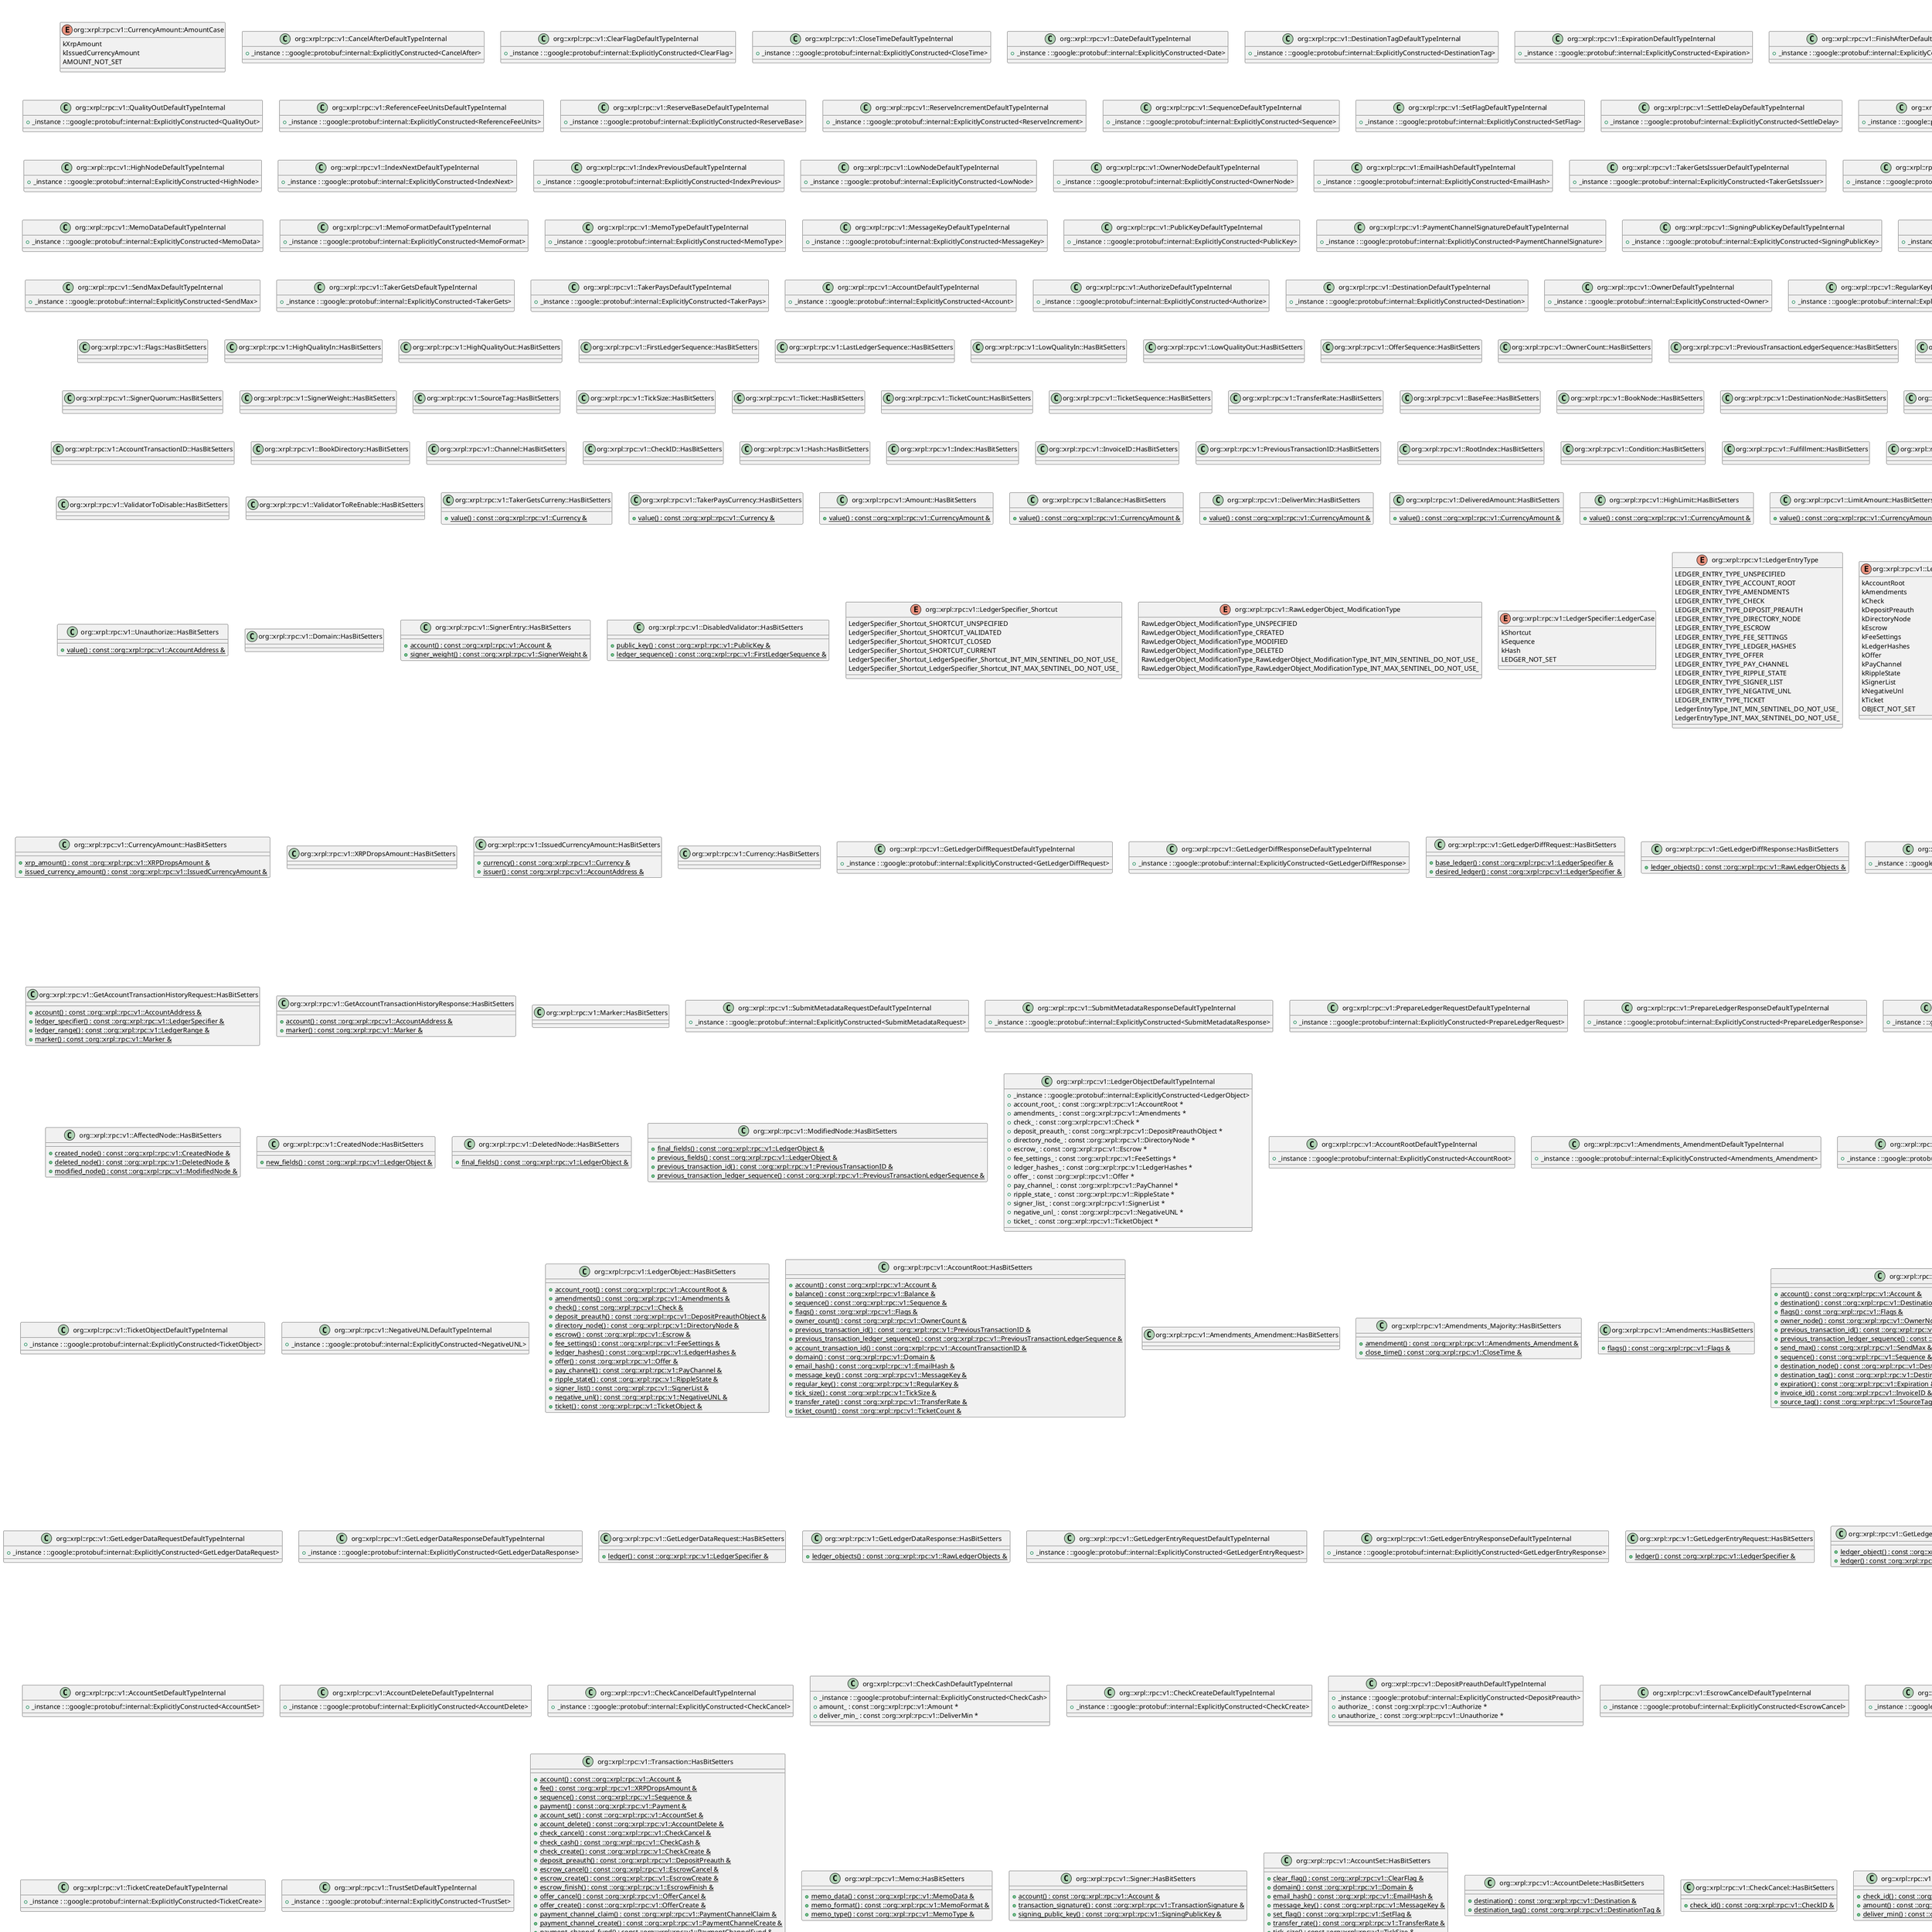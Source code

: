 @startuml
title Class Diagram for proto
enum "org::xrpl::rpc::v1::CurrencyAmount::AmountCase" as C_0001038726607561629830
enum C_0001038726607561629830 {
kXrpAmount
kIssuedCurrencyAmount
AMOUNT_NOT_SET
}
class "org::xrpl::rpc::v1::CancelAfterDefaultTypeInternal" as C_0001566907142541924087
class C_0001566907142541924087 {
+_instance : ::google::protobuf::internal::ExplicitlyConstructed<CancelAfter>
}
class "org::xrpl::rpc::v1::ClearFlagDefaultTypeInternal" as C_0001302274201456252906
class C_0001302274201456252906 {
+_instance : ::google::protobuf::internal::ExplicitlyConstructed<ClearFlag>
}
class "org::xrpl::rpc::v1::CloseTimeDefaultTypeInternal" as C_0002032740883502734504
class C_0002032740883502734504 {
+_instance : ::google::protobuf::internal::ExplicitlyConstructed<CloseTime>
}
class "org::xrpl::rpc::v1::DateDefaultTypeInternal" as C_0001768918102727851451
class C_0001768918102727851451 {
+_instance : ::google::protobuf::internal::ExplicitlyConstructed<Date>
}
class "org::xrpl::rpc::v1::DestinationTagDefaultTypeInternal" as C_0000867619242281995521
class C_0000867619242281995521 {
+_instance : ::google::protobuf::internal::ExplicitlyConstructed<DestinationTag>
}
class "org::xrpl::rpc::v1::ExpirationDefaultTypeInternal" as C_0001531142518923842453
class C_0001531142518923842453 {
+_instance : ::google::protobuf::internal::ExplicitlyConstructed<Expiration>
}
class "org::xrpl::rpc::v1::FinishAfterDefaultTypeInternal" as C_0001036961778080051123
class C_0001036961778080051123 {
+_instance : ::google::protobuf::internal::ExplicitlyConstructed<FinishAfter>
}
class "org::xrpl::rpc::v1::FlagsDefaultTypeInternal" as C_0001857742867199291911
class C_0001857742867199291911 {
+_instance : ::google::protobuf::internal::ExplicitlyConstructed<Flags>
}
class "org::xrpl::rpc::v1::HighQualityInDefaultTypeInternal" as C_0001217892459829436083
class C_0001217892459829436083 {
+_instance : ::google::protobuf::internal::ExplicitlyConstructed<HighQualityIn>
}
class "org::xrpl::rpc::v1::HighQualityOutDefaultTypeInternal" as C_0001948537880260349486
class C_0001948537880260349486 {
+_instance : ::google::protobuf::internal::ExplicitlyConstructed<HighQualityOut>
}
class "org::xrpl::rpc::v1::FirstLedgerSequenceDefaultTypeInternal" as C_0001638283537804952245
class C_0001638283537804952245 {
+_instance : ::google::protobuf::internal::ExplicitlyConstructed<FirstLedgerSequence>
}
class "org::xrpl::rpc::v1::LastLedgerSequenceDefaultTypeInternal" as C_0001654191651938177077
class C_0001654191651938177077 {
+_instance : ::google::protobuf::internal::ExplicitlyConstructed<LastLedgerSequence>
}
class "org::xrpl::rpc::v1::LowQualityInDefaultTypeInternal" as C_0002135929535148998969
class C_0002135929535148998969 {
+_instance : ::google::protobuf::internal::ExplicitlyConstructed<LowQualityIn>
}
class "org::xrpl::rpc::v1::LowQualityOutDefaultTypeInternal" as C_0001202526872104560769
class C_0001202526872104560769 {
+_instance : ::google::protobuf::internal::ExplicitlyConstructed<LowQualityOut>
}
class "org::xrpl::rpc::v1::OfferSequenceDefaultTypeInternal" as C_0001030298276522571828
class C_0001030298276522571828 {
+_instance : ::google::protobuf::internal::ExplicitlyConstructed<OfferSequence>
}
class "org::xrpl::rpc::v1::OwnerCountDefaultTypeInternal" as C_0001572315200395698169
class C_0001572315200395698169 {
+_instance : ::google::protobuf::internal::ExplicitlyConstructed<OwnerCount>
}
class "org::xrpl::rpc::v1::PreviousTransactionLedgerSequenceDefaultTypeInternal" as C_0002302728420170310340
class C_0002302728420170310340 {
+_instance : ::google::protobuf::internal::ExplicitlyConstructed<PreviousTransactionLedgerSequence>
}
class "org::xrpl::rpc::v1::QualityInDefaultTypeInternal" as C_0000349694033188812227
class C_0000349694033188812227 {
+_instance : ::google::protobuf::internal::ExplicitlyConstructed<QualityIn>
}
class "org::xrpl::rpc::v1::QualityOutDefaultTypeInternal" as C_0002132219965833290964
class C_0002132219965833290964 {
+_instance : ::google::protobuf::internal::ExplicitlyConstructed<QualityOut>
}
class "org::xrpl::rpc::v1::ReferenceFeeUnitsDefaultTypeInternal" as C_0001049522921924072034
class C_0001049522921924072034 {
+_instance : ::google::protobuf::internal::ExplicitlyConstructed<ReferenceFeeUnits>
}
class "org::xrpl::rpc::v1::ReserveBaseDefaultTypeInternal" as C_0000065286529358287993
class C_0000065286529358287993 {
+_instance : ::google::protobuf::internal::ExplicitlyConstructed<ReserveBase>
}
class "org::xrpl::rpc::v1::ReserveIncrementDefaultTypeInternal" as C_0001229335182507391245
class C_0001229335182507391245 {
+_instance : ::google::protobuf::internal::ExplicitlyConstructed<ReserveIncrement>
}
class "org::xrpl::rpc::v1::SequenceDefaultTypeInternal" as C_0000581176227731267761
class C_0000581176227731267761 {
+_instance : ::google::protobuf::internal::ExplicitlyConstructed<Sequence>
}
class "org::xrpl::rpc::v1::SetFlagDefaultTypeInternal" as C_0000107483295615594661
class C_0000107483295615594661 {
+_instance : ::google::protobuf::internal::ExplicitlyConstructed<SetFlag>
}
class "org::xrpl::rpc::v1::SettleDelayDefaultTypeInternal" as C_0001206707240524461518
class C_0001206707240524461518 {
+_instance : ::google::protobuf::internal::ExplicitlyConstructed<SettleDelay>
}
class "org::xrpl::rpc::v1::SignerListIDDefaultTypeInternal" as C_0000653949458627646438
class C_0000653949458627646438 {
+_instance : ::google::protobuf::internal::ExplicitlyConstructed<SignerListID>
}
class "org::xrpl::rpc::v1::SignerQuorumDefaultTypeInternal" as C_0001564107560165429314
class C_0001564107560165429314 {
+_instance : ::google::protobuf::internal::ExplicitlyConstructed<SignerQuorum>
}
class "org::xrpl::rpc::v1::SignerWeightDefaultTypeInternal" as C_0000152340529299139557
class C_0000152340529299139557 {
+_instance : ::google::protobuf::internal::ExplicitlyConstructed<SignerWeight>
}
class "org::xrpl::rpc::v1::SourceTagDefaultTypeInternal" as C_0000616999227971152787
class C_0000616999227971152787 {
+_instance : ::google::protobuf::internal::ExplicitlyConstructed<SourceTag>
}
class "org::xrpl::rpc::v1::TickSizeDefaultTypeInternal" as C_0000594050356835487678
class C_0000594050356835487678 {
+_instance : ::google::protobuf::internal::ExplicitlyConstructed<TickSize>
}
class "org::xrpl::rpc::v1::TicketDefaultTypeInternal" as C_0000532706297272719432
class C_0000532706297272719432 {
+_instance : ::google::protobuf::internal::ExplicitlyConstructed<Ticket>
}
class "org::xrpl::rpc::v1::TicketCountDefaultTypeInternal" as C_0001666409957120828906
class C_0001666409957120828906 {
+_instance : ::google::protobuf::internal::ExplicitlyConstructed<TicketCount>
}
class "org::xrpl::rpc::v1::TicketSequenceDefaultTypeInternal" as C_0000806190925718384365
class C_0000806190925718384365 {
+_instance : ::google::protobuf::internal::ExplicitlyConstructed<TicketSequence>
}
class "org::xrpl::rpc::v1::TransferRateDefaultTypeInternal" as C_0001259003088860744434
class C_0001259003088860744434 {
+_instance : ::google::protobuf::internal::ExplicitlyConstructed<TransferRate>
}
class "org::xrpl::rpc::v1::BaseFeeDefaultTypeInternal" as C_0000058493521493632047
class C_0000058493521493632047 {
+_instance : ::google::protobuf::internal::ExplicitlyConstructed<BaseFee>
}
class "org::xrpl::rpc::v1::BookNodeDefaultTypeInternal" as C_0000301739925679006214
class C_0000301739925679006214 {
+_instance : ::google::protobuf::internal::ExplicitlyConstructed<BookNode>
}
class "org::xrpl::rpc::v1::DestinationNodeDefaultTypeInternal" as C_0000363288921026787068
class C_0000363288921026787068 {
+_instance : ::google::protobuf::internal::ExplicitlyConstructed<DestinationNode>
}
class "org::xrpl::rpc::v1::HighNodeDefaultTypeInternal" as C_0000903269746005118974
class C_0000903269746005118974 {
+_instance : ::google::protobuf::internal::ExplicitlyConstructed<HighNode>
}
class "org::xrpl::rpc::v1::IndexNextDefaultTypeInternal" as C_0001416961056172809927
class C_0001416961056172809927 {
+_instance : ::google::protobuf::internal::ExplicitlyConstructed<IndexNext>
}
class "org::xrpl::rpc::v1::IndexPreviousDefaultTypeInternal" as C_0001148592887615063190
class C_0001148592887615063190 {
+_instance : ::google::protobuf::internal::ExplicitlyConstructed<IndexPrevious>
}
class "org::xrpl::rpc::v1::LowNodeDefaultTypeInternal" as C_0000060054409978218343
class C_0000060054409978218343 {
+_instance : ::google::protobuf::internal::ExplicitlyConstructed<LowNode>
}
class "org::xrpl::rpc::v1::OwnerNodeDefaultTypeInternal" as C_0000195097134582045315
class C_0000195097134582045315 {
+_instance : ::google::protobuf::internal::ExplicitlyConstructed<OwnerNode>
}
class "org::xrpl::rpc::v1::EmailHashDefaultTypeInternal" as C_0000911380887929980769
class C_0000911380887929980769 {
+_instance : ::google::protobuf::internal::ExplicitlyConstructed<EmailHash>
}
class "org::xrpl::rpc::v1::TakerGetsIssuerDefaultTypeInternal" as C_0001273078410662509333
class C_0001273078410662509333 {
+_instance : ::google::protobuf::internal::ExplicitlyConstructed<TakerGetsIssuer>
}
class "org::xrpl::rpc::v1::TakerPaysIssuerDefaultTypeInternal" as C_0000187350163500842521
class C_0000187350163500842521 {
+_instance : ::google::protobuf::internal::ExplicitlyConstructed<TakerPaysIssuer>
}
class "org::xrpl::rpc::v1::AccountTransactionIDDefaultTypeInternal" as C_0001066655628214794306
class C_0001066655628214794306 {
+_instance : ::google::protobuf::internal::ExplicitlyConstructed<AccountTransactionID>
}
class "org::xrpl::rpc::v1::BookDirectoryDefaultTypeInternal" as C_0001064605362442995897
class C_0001064605362442995897 {
+_instance : ::google::protobuf::internal::ExplicitlyConstructed<BookDirectory>
}
class "org::xrpl::rpc::v1::ChannelDefaultTypeInternal" as C_0000188481972006245189
class C_0000188481972006245189 {
+_instance : ::google::protobuf::internal::ExplicitlyConstructed<Channel>
}
class "org::xrpl::rpc::v1::CheckIDDefaultTypeInternal" as C_0001766324526051422627
class C_0001766324526051422627 {
+_instance : ::google::protobuf::internal::ExplicitlyConstructed<CheckID>
}
class "org::xrpl::rpc::v1::HashDefaultTypeInternal" as C_0001963195973773833335
class C_0001963195973773833335 {
+_instance : ::google::protobuf::internal::ExplicitlyConstructed<Hash>
}
class "org::xrpl::rpc::v1::IndexDefaultTypeInternal" as C_0002300392811365374106
class C_0002300392811365374106 {
+_instance : ::google::protobuf::internal::ExplicitlyConstructed<Index>
}
class "org::xrpl::rpc::v1::InvoiceIDDefaultTypeInternal" as C_0000104537005730395536
class C_0000104537005730395536 {
+_instance : ::google::protobuf::internal::ExplicitlyConstructed<InvoiceID>
}
class "org::xrpl::rpc::v1::PreviousTransactionIDDefaultTypeInternal" as C_0002169853387024944968
class C_0002169853387024944968 {
+_instance : ::google::protobuf::internal::ExplicitlyConstructed<PreviousTransactionID>
}
class "org::xrpl::rpc::v1::RootIndexDefaultTypeInternal" as C_0000798429860105242852
class C_0000798429860105242852 {
+_instance : ::google::protobuf::internal::ExplicitlyConstructed<RootIndex>
}
class "org::xrpl::rpc::v1::ConditionDefaultTypeInternal" as C_0000589249567219715017
class C_0000589249567219715017 {
+_instance : ::google::protobuf::internal::ExplicitlyConstructed<Condition>
}
class "org::xrpl::rpc::v1::FulfillmentDefaultTypeInternal" as C_0002157859129724130074
class C_0002157859129724130074 {
+_instance : ::google::protobuf::internal::ExplicitlyConstructed<Fulfillment>
}
class "org::xrpl::rpc::v1::MemoDataDefaultTypeInternal" as C_0000946710615982290703
class C_0000946710615982290703 {
+_instance : ::google::protobuf::internal::ExplicitlyConstructed<MemoData>
}
class "org::xrpl::rpc::v1::MemoFormatDefaultTypeInternal" as C_0000269727691320313864
class C_0000269727691320313864 {
+_instance : ::google::protobuf::internal::ExplicitlyConstructed<MemoFormat>
}
class "org::xrpl::rpc::v1::MemoTypeDefaultTypeInternal" as C_0001558978796540454671
class C_0001558978796540454671 {
+_instance : ::google::protobuf::internal::ExplicitlyConstructed<MemoType>
}
class "org::xrpl::rpc::v1::MessageKeyDefaultTypeInternal" as C_0002236487460058947167
class C_0002236487460058947167 {
+_instance : ::google::protobuf::internal::ExplicitlyConstructed<MessageKey>
}
class "org::xrpl::rpc::v1::PublicKeyDefaultTypeInternal" as C_0001811457553734392457
class C_0001811457553734392457 {
+_instance : ::google::protobuf::internal::ExplicitlyConstructed<PublicKey>
}
class "org::xrpl::rpc::v1::PaymentChannelSignatureDefaultTypeInternal" as C_0001962208947550619557
class C_0001962208947550619557 {
+_instance : ::google::protobuf::internal::ExplicitlyConstructed<PaymentChannelSignature>
}
class "org::xrpl::rpc::v1::SigningPublicKeyDefaultTypeInternal" as C_0000211696473123403467
class C_0000211696473123403467 {
+_instance : ::google::protobuf::internal::ExplicitlyConstructed<SigningPublicKey>
}
class "org::xrpl::rpc::v1::TransactionSignatureDefaultTypeInternal" as C_0001783404242129440720
class C_0001783404242129440720 {
+_instance : ::google::protobuf::internal::ExplicitlyConstructed<TransactionSignature>
}
class "org::xrpl::rpc::v1::ValidatorToDisableDefaultTypeInternal" as C_0001037525709006647156
class C_0001037525709006647156 {
+_instance : ::google::protobuf::internal::ExplicitlyConstructed<ValidatorToDisable>
}
class "org::xrpl::rpc::v1::ValidatorToReEnableDefaultTypeInternal" as C_0001177839883863361487
class C_0001177839883863361487 {
+_instance : ::google::protobuf::internal::ExplicitlyConstructed<ValidatorToReEnable>
}
class "org::xrpl::rpc::v1::TakerGetsCurrenyDefaultTypeInternal" as C_0001860808422220669134
class C_0001860808422220669134 {
+_instance : ::google::protobuf::internal::ExplicitlyConstructed<TakerGetsCurreny>
}
class "org::xrpl::rpc::v1::TakerPaysCurrencyDefaultTypeInternal" as C_0001739632895624384883
class C_0001739632895624384883 {
+_instance : ::google::protobuf::internal::ExplicitlyConstructed<TakerPaysCurrency>
}
class "org::xrpl::rpc::v1::AmountDefaultTypeInternal" as C_0002276269304027852007
class C_0002276269304027852007 {
+_instance : ::google::protobuf::internal::ExplicitlyConstructed<Amount>
}
class "org::xrpl::rpc::v1::BalanceDefaultTypeInternal" as C_0002190615174137947055
class C_0002190615174137947055 {
+_instance : ::google::protobuf::internal::ExplicitlyConstructed<Balance>
}
class "org::xrpl::rpc::v1::DeliverMinDefaultTypeInternal" as C_0001578246426476643718
class C_0001578246426476643718 {
+_instance : ::google::protobuf::internal::ExplicitlyConstructed<DeliverMin>
}
class "org::xrpl::rpc::v1::DeliveredAmountDefaultTypeInternal" as C_0000713088931821236516
class C_0000713088931821236516 {
+_instance : ::google::protobuf::internal::ExplicitlyConstructed<DeliveredAmount>
}
class "org::xrpl::rpc::v1::HighLimitDefaultTypeInternal" as C_0000332279367122096622
class C_0000332279367122096622 {
+_instance : ::google::protobuf::internal::ExplicitlyConstructed<HighLimit>
}
class "org::xrpl::rpc::v1::LimitAmountDefaultTypeInternal" as C_0000163600534541308978
class C_0000163600534541308978 {
+_instance : ::google::protobuf::internal::ExplicitlyConstructed<LimitAmount>
}
class "org::xrpl::rpc::v1::LowLimitDefaultTypeInternal" as C_0001664403489266152994
class C_0001664403489266152994 {
+_instance : ::google::protobuf::internal::ExplicitlyConstructed<LowLimit>
}
class "org::xrpl::rpc::v1::SendMaxDefaultTypeInternal" as C_0000990798425446844627
class C_0000990798425446844627 {
+_instance : ::google::protobuf::internal::ExplicitlyConstructed<SendMax>
}
class "org::xrpl::rpc::v1::TakerGetsDefaultTypeInternal" as C_0000785081764788072522
class C_0000785081764788072522 {
+_instance : ::google::protobuf::internal::ExplicitlyConstructed<TakerGets>
}
class "org::xrpl::rpc::v1::TakerPaysDefaultTypeInternal" as C_0002244135840104893667
class C_0002244135840104893667 {
+_instance : ::google::protobuf::internal::ExplicitlyConstructed<TakerPays>
}
class "org::xrpl::rpc::v1::AccountDefaultTypeInternal" as C_0000588210978668675449
class C_0000588210978668675449 {
+_instance : ::google::protobuf::internal::ExplicitlyConstructed<Account>
}
class "org::xrpl::rpc::v1::AuthorizeDefaultTypeInternal" as C_0000046182928238440861
class C_0000046182928238440861 {
+_instance : ::google::protobuf::internal::ExplicitlyConstructed<Authorize>
}
class "org::xrpl::rpc::v1::DestinationDefaultTypeInternal" as C_0000184498666253756739
class C_0000184498666253756739 {
+_instance : ::google::protobuf::internal::ExplicitlyConstructed<Destination>
}
class "org::xrpl::rpc::v1::OwnerDefaultTypeInternal" as C_0001310124644133342911
class C_0001310124644133342911 {
+_instance : ::google::protobuf::internal::ExplicitlyConstructed<Owner>
}
class "org::xrpl::rpc::v1::RegularKeyDefaultTypeInternal" as C_0000513734685006590369
class C_0000513734685006590369 {
+_instance : ::google::protobuf::internal::ExplicitlyConstructed<RegularKey>
}
class "org::xrpl::rpc::v1::UnauthorizeDefaultTypeInternal" as C_0001510348525358676552
class C_0001510348525358676552 {
+_instance : ::google::protobuf::internal::ExplicitlyConstructed<Unauthorize>
}
class "org::xrpl::rpc::v1::DomainDefaultTypeInternal" as C_0001846684455585390362
class C_0001846684455585390362 {
+_instance : ::google::protobuf::internal::ExplicitlyConstructed<Domain>
}
class "org::xrpl::rpc::v1::SignerEntryDefaultTypeInternal" as C_0001118515846830376898
class C_0001118515846830376898 {
+_instance : ::google::protobuf::internal::ExplicitlyConstructed<SignerEntry>
}
class "org::xrpl::rpc::v1::DisabledValidatorDefaultTypeInternal" as C_0000218172841308235224
class C_0000218172841308235224 {
+_instance : ::google::protobuf::internal::ExplicitlyConstructed<DisabledValidator>
}
class "org::xrpl::rpc::v1::CancelAfter::HasBitSetters" as C_0000261265990100393543
class C_0000261265990100393543 {
}
class "org::xrpl::rpc::v1::ClearFlag::HasBitSetters" as C_0000492635834491060732
class C_0000492635834491060732 {
}
class "org::xrpl::rpc::v1::CloseTime::HasBitSetters" as C_0000296911146327476894
class C_0000296911146327476894 {
}
class "org::xrpl::rpc::v1::Date::HasBitSetters" as C_0000527177071294844127
class C_0000527177071294844127 {
}
class "org::xrpl::rpc::v1::DestinationTag::HasBitSetters" as C_0002017507362754869094
class C_0002017507362754869094 {
}
class "org::xrpl::rpc::v1::Expiration::HasBitSetters" as C_0001512245492327869398
class C_0001512245492327869398 {
}
class "org::xrpl::rpc::v1::FinishAfter::HasBitSetters" as C_0000573175072452978887
class C_0000573175072452978887 {
}
class "org::xrpl::rpc::v1::Flags::HasBitSetters" as C_0000976920400447825828
class C_0000976920400447825828 {
}
class "org::xrpl::rpc::v1::HighQualityIn::HasBitSetters" as C_0000782804920917604993
class C_0000782804920917604993 {
}
class "org::xrpl::rpc::v1::HighQualityOut::HasBitSetters" as C_0000059882071689971539
class C_0000059882071689971539 {
}
class "org::xrpl::rpc::v1::FirstLedgerSequence::HasBitSetters" as C_0000008662125609962734
class C_0000008662125609962734 {
}
class "org::xrpl::rpc::v1::LastLedgerSequence::HasBitSetters" as C_0001770827018357941630
class C_0001770827018357941630 {
}
class "org::xrpl::rpc::v1::LowQualityIn::HasBitSetters" as C_0001641886436643383152
class C_0001641886436643383152 {
}
class "org::xrpl::rpc::v1::LowQualityOut::HasBitSetters" as C_0002244319425007774930
class C_0002244319425007774930 {
}
class "org::xrpl::rpc::v1::OfferSequence::HasBitSetters" as C_0002026752125652793368
class C_0002026752125652793368 {
}
class "org::xrpl::rpc::v1::OwnerCount::HasBitSetters" as C_0001336014653302764182
class C_0001336014653302764182 {
}
class "org::xrpl::rpc::v1::PreviousTransactionLedgerSequence::HasBitSetters" as C_0000139389236807478856
class C_0000139389236807478856 {
}
class "org::xrpl::rpc::v1::QualityIn::HasBitSetters" as C_0001835961590566925988
class C_0001835961590566925988 {
}
class "org::xrpl::rpc::v1::QualityOut::HasBitSetters" as C_0002057637271684799230
class C_0002057637271684799230 {
}
class "org::xrpl::rpc::v1::ReferenceFeeUnits::HasBitSetters" as C_0001441949066042695639
class C_0001441949066042695639 {
}
class "org::xrpl::rpc::v1::ReserveBase::HasBitSetters" as C_0001740075922893792263
class C_0001740075922893792263 {
}
class "org::xrpl::rpc::v1::ReserveIncrement::HasBitSetters" as C_0000807825486017471422
class C_0000807825486017471422 {
}
class "org::xrpl::rpc::v1::Sequence::HasBitSetters" as C_0001839530765007214924
class C_0001839530765007214924 {
}
class "org::xrpl::rpc::v1::SetFlag::HasBitSetters" as C_0002063600924432228097
class C_0002063600924432228097 {
}
class "org::xrpl::rpc::v1::SettleDelay::HasBitSetters" as C_0000045906195563893690
class C_0000045906195563893690 {
}
class "org::xrpl::rpc::v1::SignerListID::HasBitSetters" as C_0000249107428479743785
class C_0000249107428479743785 {
}
class "org::xrpl::rpc::v1::SignerQuorum::HasBitSetters" as C_0002212005981662249946
class C_0002212005981662249946 {
}
class "org::xrpl::rpc::v1::SignerWeight::HasBitSetters" as C_0001932905985980843214
class C_0001932905985980843214 {
}
class "org::xrpl::rpc::v1::SourceTag::HasBitSetters" as C_0001246538106440005196
class C_0001246538106440005196 {
}
class "org::xrpl::rpc::v1::TickSize::HasBitSetters" as C_0000475316822970758796
class C_0000475316822970758796 {
}
class "org::xrpl::rpc::v1::Ticket::HasBitSetters" as C_0001733294910135991864
class C_0001733294910135991864 {
}
class "org::xrpl::rpc::v1::TicketCount::HasBitSetters" as C_0001623049205772032117
class C_0001623049205772032117 {
}
class "org::xrpl::rpc::v1::TicketSequence::HasBitSetters" as C_0001533809469730979442
class C_0001533809469730979442 {
}
class "org::xrpl::rpc::v1::TransferRate::HasBitSetters" as C_0002208167157583499098
class C_0002208167157583499098 {
}
class "org::xrpl::rpc::v1::BaseFee::HasBitSetters" as C_0001771053842636730304
class C_0001771053842636730304 {
}
class "org::xrpl::rpc::v1::BookNode::HasBitSetters" as C_0002078496318827031366
class C_0002078496318827031366 {
}
class "org::xrpl::rpc::v1::DestinationNode::HasBitSetters" as C_0002081029303459805484
class C_0002081029303459805484 {
}
class "org::xrpl::rpc::v1::HighNode::HasBitSetters" as C_0000766662436526894048
class C_0000766662436526894048 {
}
class "org::xrpl::rpc::v1::IndexNext::HasBitSetters" as C_0001936257923713880180
class C_0001936257923713880180 {
}
class "org::xrpl::rpc::v1::IndexPrevious::HasBitSetters" as C_0000249313563984460772
class C_0000249313563984460772 {
}
class "org::xrpl::rpc::v1::LowNode::HasBitSetters" as C_0002120177786903993010
class C_0002120177786903993010 {
}
class "org::xrpl::rpc::v1::OwnerNode::HasBitSetters" as C_0000087299030921344988
class C_0000087299030921344988 {
}
class "org::xrpl::rpc::v1::EmailHash::HasBitSetters" as C_0001310858672173391879
class C_0001310858672173391879 {
}
class "org::xrpl::rpc::v1::TakerGetsIssuer::HasBitSetters" as C_0001903968890536838620
class C_0001903968890536838620 {
}
class "org::xrpl::rpc::v1::TakerPaysIssuer::HasBitSetters" as C_0001429789191249320445
class C_0001429789191249320445 {
}
class "org::xrpl::rpc::v1::AccountTransactionID::HasBitSetters" as C_0000098394547494212604
class C_0000098394547494212604 {
}
class "org::xrpl::rpc::v1::BookDirectory::HasBitSetters" as C_0000198073662088387984
class C_0000198073662088387984 {
}
class "org::xrpl::rpc::v1::Channel::HasBitSetters" as C_0000602754743373818627
class C_0000602754743373818627 {
}
class "org::xrpl::rpc::v1::CheckID::HasBitSetters" as C_0002233359311259973549
class C_0002233359311259973549 {
}
class "org::xrpl::rpc::v1::Hash::HasBitSetters" as C_0000630609964048709058
class C_0000630609964048709058 {
}
class "org::xrpl::rpc::v1::Index::HasBitSetters" as C_0000840205514940390366
class C_0000840205514940390366 {
}
class "org::xrpl::rpc::v1::InvoiceID::HasBitSetters" as C_0001683985399359404897
class C_0001683985399359404897 {
}
class "org::xrpl::rpc::v1::PreviousTransactionID::HasBitSetters" as C_0001071913029374421507
class C_0001071913029374421507 {
}
class "org::xrpl::rpc::v1::RootIndex::HasBitSetters" as C_0001002011747139358789
class C_0001002011747139358789 {
}
class "org::xrpl::rpc::v1::Condition::HasBitSetters" as C_0001276419408926027308
class C_0001276419408926027308 {
}
class "org::xrpl::rpc::v1::Fulfillment::HasBitSetters" as C_0000259688672184904268
class C_0000259688672184904268 {
}
class "org::xrpl::rpc::v1::MemoData::HasBitSetters" as C_0000450610929428110103
class C_0000450610929428110103 {
}
class "org::xrpl::rpc::v1::MemoFormat::HasBitSetters" as C_0002088308310425151631
class C_0002088308310425151631 {
}
class "org::xrpl::rpc::v1::MemoType::HasBitSetters" as C_0000279208382042104707
class C_0000279208382042104707 {
}
class "org::xrpl::rpc::v1::MessageKey::HasBitSetters" as C_0001514662031164537299
class C_0001514662031164537299 {
}
class "org::xrpl::rpc::v1::PublicKey::HasBitSetters" as C_0000802295148043894955
class C_0000802295148043894955 {
}
class "org::xrpl::rpc::v1::PaymentChannelSignature::HasBitSetters" as C_0000155265369142942599
class C_0000155265369142942599 {
}
class "org::xrpl::rpc::v1::SigningPublicKey::HasBitSetters" as C_0000337935710043722528
class C_0000337935710043722528 {
}
class "org::xrpl::rpc::v1::TransactionSignature::HasBitSetters" as C_0001972455229594458924
class C_0001972455229594458924 {
}
class "org::xrpl::rpc::v1::ValidatorToDisable::HasBitSetters" as C_0000452105269427945321
class C_0000452105269427945321 {
}
class "org::xrpl::rpc::v1::ValidatorToReEnable::HasBitSetters" as C_0001740276680276665635
class C_0001740276680276665635 {
}
class "org::xrpl::rpc::v1::TakerGetsCurreny::HasBitSetters" as C_0000114986130989646819
class C_0000114986130989646819 {
{static} +value() : const ::org::xrpl::rpc::v1::Currency &
}
class "org::xrpl::rpc::v1::TakerPaysCurrency::HasBitSetters" as C_0000125187990244440333
class C_0000125187990244440333 {
{static} +value() : const ::org::xrpl::rpc::v1::Currency &
}
class "org::xrpl::rpc::v1::Amount::HasBitSetters" as C_0000151786120029353106
class C_0000151786120029353106 {
{static} +value() : const ::org::xrpl::rpc::v1::CurrencyAmount &
}
class "org::xrpl::rpc::v1::Balance::HasBitSetters" as C_0002145452615370380774
class C_0002145452615370380774 {
{static} +value() : const ::org::xrpl::rpc::v1::CurrencyAmount &
}
class "org::xrpl::rpc::v1::DeliverMin::HasBitSetters" as C_0001420398232325949307
class C_0001420398232325949307 {
{static} +value() : const ::org::xrpl::rpc::v1::CurrencyAmount &
}
class "org::xrpl::rpc::v1::DeliveredAmount::HasBitSetters" as C_0000767106619689849534
class C_0000767106619689849534 {
{static} +value() : const ::org::xrpl::rpc::v1::CurrencyAmount &
}
class "org::xrpl::rpc::v1::HighLimit::HasBitSetters" as C_0001721026075266303317
class C_0001721026075266303317 {
{static} +value() : const ::org::xrpl::rpc::v1::CurrencyAmount &
}
class "org::xrpl::rpc::v1::LimitAmount::HasBitSetters" as C_0000657741262105368116
class C_0000657741262105368116 {
{static} +value() : const ::org::xrpl::rpc::v1::CurrencyAmount &
}
class "org::xrpl::rpc::v1::LowLimit::HasBitSetters" as C_0002117506226856336259
class C_0002117506226856336259 {
{static} +value() : const ::org::xrpl::rpc::v1::CurrencyAmount &
}
class "org::xrpl::rpc::v1::SendMax::HasBitSetters" as C_0002051389407446082484
class C_0002051389407446082484 {
{static} +value() : const ::org::xrpl::rpc::v1::CurrencyAmount &
}
class "org::xrpl::rpc::v1::TakerGets::HasBitSetters" as C_0001647449361709504875
class C_0001647449361709504875 {
{static} +value() : const ::org::xrpl::rpc::v1::CurrencyAmount &
}
class "org::xrpl::rpc::v1::TakerPays::HasBitSetters" as C_0000366931186668158428
class C_0000366931186668158428 {
{static} +value() : const ::org::xrpl::rpc::v1::CurrencyAmount &
}
class "org::xrpl::rpc::v1::Account::HasBitSetters" as C_0000244623703232276700
class C_0000244623703232276700 {
{static} +value() : const ::org::xrpl::rpc::v1::AccountAddress &
}
class "org::xrpl::rpc::v1::Authorize::HasBitSetters" as C_0000295320101703176574
class C_0000295320101703176574 {
{static} +value() : const ::org::xrpl::rpc::v1::AccountAddress &
}
class "org::xrpl::rpc::v1::Destination::HasBitSetters" as C_0001710533663452864650
class C_0001710533663452864650 {
{static} +value() : const ::org::xrpl::rpc::v1::AccountAddress &
}
class "org::xrpl::rpc::v1::Owner::HasBitSetters" as C_0002252204206719924998
class C_0002252204206719924998 {
{static} +value() : const ::org::xrpl::rpc::v1::AccountAddress &
}
class "org::xrpl::rpc::v1::RegularKey::HasBitSetters" as C_0000637715653105833739
class C_0000637715653105833739 {
{static} +value() : const ::org::xrpl::rpc::v1::AccountAddress &
}
class "org::xrpl::rpc::v1::Unauthorize::HasBitSetters" as C_0001216374646870042147
class C_0001216374646870042147 {
{static} +value() : const ::org::xrpl::rpc::v1::AccountAddress &
}
class "org::xrpl::rpc::v1::Domain::HasBitSetters" as C_0002095178784601447330
class C_0002095178784601447330 {
}
class "org::xrpl::rpc::v1::SignerEntry::HasBitSetters" as C_0000097141239181995199
class C_0000097141239181995199 {
{static} +account() : const ::org::xrpl::rpc::v1::Account &
{static} +signer_weight() : const ::org::xrpl::rpc::v1::SignerWeight &
}
class "org::xrpl::rpc::v1::DisabledValidator::HasBitSetters" as C_0001568876554022217385
class C_0001568876554022217385 {
{static} +public_key() : const ::org::xrpl::rpc::v1::PublicKey &
{static} +ledger_sequence() : const ::org::xrpl::rpc::v1::FirstLedgerSequence &
}
enum "org::xrpl::rpc::v1::LedgerSpecifier_Shortcut" as C_0000435258290399770400
enum C_0000435258290399770400 {
LedgerSpecifier_Shortcut_SHORTCUT_UNSPECIFIED
LedgerSpecifier_Shortcut_SHORTCUT_VALIDATED
LedgerSpecifier_Shortcut_SHORTCUT_CLOSED
LedgerSpecifier_Shortcut_SHORTCUT_CURRENT
LedgerSpecifier_Shortcut_LedgerSpecifier_Shortcut_INT_MIN_SENTINEL_DO_NOT_USE_
LedgerSpecifier_Shortcut_LedgerSpecifier_Shortcut_INT_MAX_SENTINEL_DO_NOT_USE_
}
enum "org::xrpl::rpc::v1::RawLedgerObject_ModificationType" as C_0001011224684338104374
enum C_0001011224684338104374 {
RawLedgerObject_ModificationType_UNSPECIFIED
RawLedgerObject_ModificationType_CREATED
RawLedgerObject_ModificationType_MODIFIED
RawLedgerObject_ModificationType_DELETED
RawLedgerObject_ModificationType_RawLedgerObject_ModificationType_INT_MIN_SENTINEL_DO_NOT_USE_
RawLedgerObject_ModificationType_RawLedgerObject_ModificationType_INT_MAX_SENTINEL_DO_NOT_USE_
}
enum "org::xrpl::rpc::v1::LedgerSpecifier::LedgerCase" as C_0001089541699563059390
enum C_0001089541699563059390 {
kShortcut
kSequence
kHash
LEDGER_NOT_SET
}
enum "org::xrpl::rpc::v1::LedgerEntryType" as C_0001209023526533400662
enum C_0001209023526533400662 {
LEDGER_ENTRY_TYPE_UNSPECIFIED
LEDGER_ENTRY_TYPE_ACCOUNT_ROOT
LEDGER_ENTRY_TYPE_AMENDMENTS
LEDGER_ENTRY_TYPE_CHECK
LEDGER_ENTRY_TYPE_DEPOSIT_PREAUTH
LEDGER_ENTRY_TYPE_DIRECTORY_NODE
LEDGER_ENTRY_TYPE_ESCROW
LEDGER_ENTRY_TYPE_FEE_SETTINGS
LEDGER_ENTRY_TYPE_LEDGER_HASHES
LEDGER_ENTRY_TYPE_OFFER
LEDGER_ENTRY_TYPE_PAY_CHANNEL
LEDGER_ENTRY_TYPE_RIPPLE_STATE
LEDGER_ENTRY_TYPE_SIGNER_LIST
LEDGER_ENTRY_TYPE_NEGATIVE_UNL
LEDGER_ENTRY_TYPE_TICKET
LedgerEntryType_INT_MIN_SENTINEL_DO_NOT_USE_
LedgerEntryType_INT_MAX_SENTINEL_DO_NOT_USE_
}
enum "org::xrpl::rpc::v1::LedgerObject::ObjectCase" as C_0000095763028430654485
enum C_0000095763028430654485 {
kAccountRoot
kAmendments
kCheck
kDepositPreauth
kDirectoryNode
kEscrow
kFeeSettings
kLedgerHashes
kOffer
kPayChannel
kRippleState
kSignerList
kNegativeUnl
kTicket
OBJECT_NOT_SET
}
enum "org::xrpl::rpc::v1::TransactionResult_ResultType" as C_0001518037698177578631
enum C_0001518037698177578631 {
TransactionResult_ResultType_RESULT_TYPE_UNSPECIFIED
TransactionResult_ResultType_RESULT_TYPE_TEC
TransactionResult_ResultType_RESULT_TYPE_TEF
TransactionResult_ResultType_RESULT_TYPE_TEL
TransactionResult_ResultType_RESULT_TYPE_TEM
TransactionResult_ResultType_RESULT_TYPE_TER
TransactionResult_ResultType_RESULT_TYPE_TES
TransactionResult_ResultType_TransactionResult_ResultType_INT_MIN_SENTINEL_DO_NOT_USE_
TransactionResult_ResultType_TransactionResult_ResultType_INT_MAX_SENTINEL_DO_NOT_USE_
}
enum "org::xrpl::rpc::v1::AffectedNode::NodeCase" as C_0001703627792111696801
enum C_0001703627792111696801 {
kCreatedNode
kDeletedNode
kModifiedNode
NODE_NOT_SET
}
class "org::xrpl::rpc::v1::SubmitTransactionRequestDefaultTypeInternal" as C_0002144932302862329989
class C_0002144932302862329989 {
+_instance : ::google::protobuf::internal::ExplicitlyConstructed<SubmitTransactionRequest>
}
class "org::xrpl::rpc::v1::SubmitTransactionResponseDefaultTypeInternal" as C_0000608568522657465848
class C_0000608568522657465848 {
+_instance : ::google::protobuf::internal::ExplicitlyConstructed<SubmitTransactionResponse>
}
class "org::xrpl::rpc::v1::SubmitTransactionRequest::HasBitSetters" as C_0000743475337630207290
class C_0000743475337630207290 {
}
class "org::xrpl::rpc::v1::SubmitTransactionResponse::HasBitSetters" as C_0001848230408569619189
class C_0001848230408569619189 {
{static} +engine_result() : const ::org::xrpl::rpc::v1::TransactionResult &
}
class "org::xrpl::rpc::v1::CurrencyAmountDefaultTypeInternal" as C_0000304749329033945844
class C_0000304749329033945844 {
+_instance : ::google::protobuf::internal::ExplicitlyConstructed<CurrencyAmount>
+xrp_amount_ : const ::org::xrpl::rpc::v1::XRPDropsAmount *
+issued_currency_amount_ : const ::org::xrpl::rpc::v1::IssuedCurrencyAmount *
}
class "org::xrpl::rpc::v1::XRPDropsAmountDefaultTypeInternal" as C_0000973392846309678899
class C_0000973392846309678899 {
+_instance : ::google::protobuf::internal::ExplicitlyConstructed<XRPDropsAmount>
}
class "org::xrpl::rpc::v1::IssuedCurrencyAmountDefaultTypeInternal" as C_0002033016965749076593
class C_0002033016965749076593 {
+_instance : ::google::protobuf::internal::ExplicitlyConstructed<IssuedCurrencyAmount>
}
class "org::xrpl::rpc::v1::CurrencyDefaultTypeInternal" as C_0001082786920359110079
class C_0001082786920359110079 {
+_instance : ::google::protobuf::internal::ExplicitlyConstructed<Currency>
}
class "org::xrpl::rpc::v1::CurrencyAmount::HasBitSetters" as C_0001041193141690774515
class C_0001041193141690774515 {
{static} +xrp_amount() : const ::org::xrpl::rpc::v1::XRPDropsAmount &
{static} +issued_currency_amount() : const ::org::xrpl::rpc::v1::IssuedCurrencyAmount &
}
class "org::xrpl::rpc::v1::XRPDropsAmount::HasBitSetters" as C_0000101874433733596206
class C_0000101874433733596206 {
}
class "org::xrpl::rpc::v1::IssuedCurrencyAmount::HasBitSetters" as C_0000746268704229934903
class C_0000746268704229934903 {
{static} +currency() : const ::org::xrpl::rpc::v1::Currency &
{static} +issuer() : const ::org::xrpl::rpc::v1::AccountAddress &
}
class "org::xrpl::rpc::v1::Currency::HasBitSetters" as C_0002295302818806349871
class C_0002295302818806349871 {
}
class "org::xrpl::rpc::v1::GetLedgerDiffRequestDefaultTypeInternal" as C_0001816518951666773532
class C_0001816518951666773532 {
+_instance : ::google::protobuf::internal::ExplicitlyConstructed<GetLedgerDiffRequest>
}
class "org::xrpl::rpc::v1::GetLedgerDiffResponseDefaultTypeInternal" as C_0001838501242891031962
class C_0001838501242891031962 {
+_instance : ::google::protobuf::internal::ExplicitlyConstructed<GetLedgerDiffResponse>
}
class "org::xrpl::rpc::v1::GetLedgerDiffRequest::HasBitSetters" as C_0001282157565734961051
class C_0001282157565734961051 {
{static} +base_ledger() : const ::org::xrpl::rpc::v1::LedgerSpecifier &
{static} +desired_ledger() : const ::org::xrpl::rpc::v1::LedgerSpecifier &
}
class "org::xrpl::rpc::v1::GetLedgerDiffResponse::HasBitSetters" as C_0002151689927954541204
class C_0002151689927954541204 {
{static} +ledger_objects() : const ::org::xrpl::rpc::v1::RawLedgerObjects &
}
class "org::xrpl::rpc::v1::AccountAddressDefaultTypeInternal" as C_0001235112367287367472
class C_0001235112367287367472 {
+_instance : ::google::protobuf::internal::ExplicitlyConstructed<AccountAddress>
}
class "org::xrpl::rpc::v1::AccountAddress::HasBitSetters" as C_0000185566747283318811
class C_0000185566747283318811 {
}
enum "org::xrpl::rpc::v1::Transaction::TransactionDataCase" as C_0002056023122857173840
enum C_0002056023122857173840 {
kPayment
kAccountSet
kAccountDelete
kCheckCancel
kCheckCash
kCheckCreate
kDepositPreauth
kEscrowCancel
kEscrowCreate
kEscrowFinish
kOfferCancel
kOfferCreate
kPaymentChannelClaim
kPaymentChannelCreate
kPaymentChannelFund
kSetRegularKey
kSignerListSet
kTicketCreate
kTrustSet
TRANSACTION_DATA_NOT_SET
}
enum "org::xrpl::rpc::v1::CheckCash::AmountOneofCase" as C_0001871097173849230932
enum C_0001871097173849230932 {
kAmount
kDeliverMin
AMOUNT_ONEOF_NOT_SET
}
enum "org::xrpl::rpc::v1::DepositPreauth::AuthorizationOneofCase" as C_0002175221747330917584
enum C_0002175221747330917584 {
kAuthorize
kUnauthorize
AUTHORIZATION_ONEOF_NOT_SET
}
enum "org::xrpl::rpc::v1::GetTransactionResponse::SerializedTransactionCase" as C_0001181093574547218502
enum C_0001181093574547218502 {
kTransaction
kTransactionBinary
SERIALIZED_TRANSACTION_NOT_SET
}
enum "org::xrpl::rpc::v1::GetTransactionResponse::SerializedMetaCase" as C_0001192100466761847826
enum C_0001192100466761847826 {
kMeta
kMetaBinary
SERIALIZED_META_NOT_SET
}
enum "org::xrpl::rpc::v1::GetAccountTransactionHistoryRequest::LedgerCase" as C_0002031551153859598262
enum C_0002031551153859598262 {
kLedgerSpecifier
kLedgerRange
LEDGER_NOT_SET
}
class "org::xrpl::rpc::v1::GetAccountTransactionHistoryRequestDefaultTypeInternal" as C_0001938792359717146561
class C_0001938792359717146561 {
+_instance : ::google::protobuf::internal::ExplicitlyConstructed<GetAccountTransactionHistoryRequest>
+ledger_specifier_ : const ::org::xrpl::rpc::v1::LedgerSpecifier *
+ledger_range_ : const ::org::xrpl::rpc::v1::LedgerRange *
}
class "org::xrpl::rpc::v1::GetAccountTransactionHistoryResponseDefaultTypeInternal" as C_0000500762100494882454
class C_0000500762100494882454 {
+_instance : ::google::protobuf::internal::ExplicitlyConstructed<GetAccountTransactionHistoryResponse>
}
class "org::xrpl::rpc::v1::MarkerDefaultTypeInternal" as C_0001343111174852164456
class C_0001343111174852164456 {
+_instance : ::google::protobuf::internal::ExplicitlyConstructed<Marker>
}
class "org::xrpl::rpc::v1::GetAccountTransactionHistoryRequest::HasBitSetters" as C_0000197764566375553121
class C_0000197764566375553121 {
{static} +account() : const ::org::xrpl::rpc::v1::AccountAddress &
{static} +ledger_specifier() : const ::org::xrpl::rpc::v1::LedgerSpecifier &
{static} +ledger_range() : const ::org::xrpl::rpc::v1::LedgerRange &
{static} +marker() : const ::org::xrpl::rpc::v1::Marker &
}
class "org::xrpl::rpc::v1::GetAccountTransactionHistoryResponse::HasBitSetters" as C_0000145220225314967055
class C_0000145220225314967055 {
{static} +account() : const ::org::xrpl::rpc::v1::AccountAddress &
{static} +marker() : const ::org::xrpl::rpc::v1::Marker &
}
class "org::xrpl::rpc::v1::Marker::HasBitSetters" as C_0001795214028558784150
class C_0001795214028558784150 {
}
class "org::xrpl::rpc::v1::SubmitMetadataRequestDefaultTypeInternal" as C_0000090730624861999483
class C_0000090730624861999483 {
+_instance : ::google::protobuf::internal::ExplicitlyConstructed<SubmitMetadataRequest>
}
class "org::xrpl::rpc::v1::SubmitMetadataResponseDefaultTypeInternal" as C_0002214207492658650761
class C_0002214207492658650761 {
+_instance : ::google::protobuf::internal::ExplicitlyConstructed<SubmitMetadataResponse>
}
class "org::xrpl::rpc::v1::PrepareLedgerRequestDefaultTypeInternal" as C_0001292767257834503313
class C_0001292767257834503313 {
+_instance : ::google::protobuf::internal::ExplicitlyConstructed<PrepareLedgerRequest>
}
class "org::xrpl::rpc::v1::PrepareLedgerResponseDefaultTypeInternal" as C_0000028896136345843566
class C_0000028896136345843566 {
+_instance : ::google::protobuf::internal::ExplicitlyConstructed<PrepareLedgerResponse>
}
class "org::xrpl::rpc::v1::MetaDefaultTypeInternal" as C_0000738230746218882835
class C_0000738230746218882835 {
+_instance : ::google::protobuf::internal::ExplicitlyConstructed<Meta>
}
class "org::xrpl::rpc::v1::TransactionResultDefaultTypeInternal" as C_0001984873179321253791
class C_0001984873179321253791 {
+_instance : ::google::protobuf::internal::ExplicitlyConstructed<TransactionResult>
}
class "org::xrpl::rpc::v1::AffectedNodeDefaultTypeInternal" as C_0002225108001214497632
class C_0002225108001214497632 {
+_instance : ::google::protobuf::internal::ExplicitlyConstructed<AffectedNode>
+created_node_ : const ::org::xrpl::rpc::v1::CreatedNode *
+deleted_node_ : const ::org::xrpl::rpc::v1::DeletedNode *
+modified_node_ : const ::org::xrpl::rpc::v1::ModifiedNode *
}
class "org::xrpl::rpc::v1::CreatedNodeDefaultTypeInternal" as C_0001315885515999870119
class C_0001315885515999870119 {
+_instance : ::google::protobuf::internal::ExplicitlyConstructed<CreatedNode>
}
class "org::xrpl::rpc::v1::DeletedNodeDefaultTypeInternal" as C_0001890427527442027089
class C_0001890427527442027089 {
+_instance : ::google::protobuf::internal::ExplicitlyConstructed<DeletedNode>
}
class "org::xrpl::rpc::v1::ModifiedNodeDefaultTypeInternal" as C_0002255458512902088098
class C_0002255458512902088098 {
+_instance : ::google::protobuf::internal::ExplicitlyConstructed<ModifiedNode>
}
class "org::xrpl::rpc::v1::SubmitMetadataRequest::HasBitSetters" as C_0000866412389304000925
class C_0000866412389304000925 {
}
class "org::xrpl::rpc::v1::SubmitMetadataResponse::HasBitSetters" as C_0001979914933701852592
class C_0001979914933701852592 {
}
class "org::xrpl::rpc::v1::PrepareLedgerRequest::HasBitSetters" as C_0001137494215008345811
class C_0001137494215008345811 {
}
class "org::xrpl::rpc::v1::PrepareLedgerResponse::HasBitSetters" as C_0000401565650070793501
class C_0000401565650070793501 {
}
class "org::xrpl::rpc::v1::Meta::HasBitSetters" as C_0000452591037816738159
class C_0000452591037816738159 {
{static} +transaction_result() : const ::org::xrpl::rpc::v1::TransactionResult &
{static} +delivered_amount() : const ::org::xrpl::rpc::v1::DeliveredAmount &
}
class "org::xrpl::rpc::v1::TransactionResult::HasBitSetters" as C_0000488203674668162256
class C_0000488203674668162256 {
}
class "org::xrpl::rpc::v1::AffectedNode::HasBitSetters" as C_0002276990014284702426
class C_0002276990014284702426 {
{static} +created_node() : const ::org::xrpl::rpc::v1::CreatedNode &
{static} +deleted_node() : const ::org::xrpl::rpc::v1::DeletedNode &
{static} +modified_node() : const ::org::xrpl::rpc::v1::ModifiedNode &
}
class "org::xrpl::rpc::v1::CreatedNode::HasBitSetters" as C_0000992720678792434054
class C_0000992720678792434054 {
{static} +new_fields() : const ::org::xrpl::rpc::v1::LedgerObject &
}
class "org::xrpl::rpc::v1::DeletedNode::HasBitSetters" as C_0001727488770554155191
class C_0001727488770554155191 {
{static} +final_fields() : const ::org::xrpl::rpc::v1::LedgerObject &
}
class "org::xrpl::rpc::v1::ModifiedNode::HasBitSetters" as C_0000730853472247773088
class C_0000730853472247773088 {
{static} +final_fields() : const ::org::xrpl::rpc::v1::LedgerObject &
{static} +previous_fields() : const ::org::xrpl::rpc::v1::LedgerObject &
{static} +previous_transaction_id() : const ::org::xrpl::rpc::v1::PreviousTransactionID &
{static} +previous_transaction_ledger_sequence() : const ::org::xrpl::rpc::v1::PreviousTransactionLedgerSequence &
}
class "org::xrpl::rpc::v1::LedgerObjectDefaultTypeInternal" as C_0001215978419572819583
class C_0001215978419572819583 {
+_instance : ::google::protobuf::internal::ExplicitlyConstructed<LedgerObject>
+account_root_ : const ::org::xrpl::rpc::v1::AccountRoot *
+amendments_ : const ::org::xrpl::rpc::v1::Amendments *
+check_ : const ::org::xrpl::rpc::v1::Check *
+deposit_preauth_ : const ::org::xrpl::rpc::v1::DepositPreauthObject *
+directory_node_ : const ::org::xrpl::rpc::v1::DirectoryNode *
+escrow_ : const ::org::xrpl::rpc::v1::Escrow *
+fee_settings_ : const ::org::xrpl::rpc::v1::FeeSettings *
+ledger_hashes_ : const ::org::xrpl::rpc::v1::LedgerHashes *
+offer_ : const ::org::xrpl::rpc::v1::Offer *
+pay_channel_ : const ::org::xrpl::rpc::v1::PayChannel *
+ripple_state_ : const ::org::xrpl::rpc::v1::RippleState *
+signer_list_ : const ::org::xrpl::rpc::v1::SignerList *
+negative_unl_ : const ::org::xrpl::rpc::v1::NegativeUNL *
+ticket_ : const ::org::xrpl::rpc::v1::TicketObject *
}
class "org::xrpl::rpc::v1::AccountRootDefaultTypeInternal" as C_0000021337707327487592
class C_0000021337707327487592 {
+_instance : ::google::protobuf::internal::ExplicitlyConstructed<AccountRoot>
}
class "org::xrpl::rpc::v1::Amendments_AmendmentDefaultTypeInternal" as C_0001881700009404208695
class C_0001881700009404208695 {
+_instance : ::google::protobuf::internal::ExplicitlyConstructed<Amendments_Amendment>
}
class "org::xrpl::rpc::v1::Amendments_MajorityDefaultTypeInternal" as C_0002034804686216731017
class C_0002034804686216731017 {
+_instance : ::google::protobuf::internal::ExplicitlyConstructed<Amendments_Majority>
}
class "org::xrpl::rpc::v1::AmendmentsDefaultTypeInternal" as C_0002282685923508424196
class C_0002282685923508424196 {
+_instance : ::google::protobuf::internal::ExplicitlyConstructed<Amendments>
}
class "org::xrpl::rpc::v1::CheckDefaultTypeInternal" as C_0001804488905270412276
class C_0001804488905270412276 {
+_instance : ::google::protobuf::internal::ExplicitlyConstructed<Check>
}
class "org::xrpl::rpc::v1::DepositPreauthObjectDefaultTypeInternal" as C_0000382788537569120959
class C_0000382788537569120959 {
+_instance : ::google::protobuf::internal::ExplicitlyConstructed<DepositPreauthObject>
}
class "org::xrpl::rpc::v1::DirectoryNodeDefaultTypeInternal" as C_0001729031312131058164
class C_0001729031312131058164 {
+_instance : ::google::protobuf::internal::ExplicitlyConstructed<DirectoryNode>
}
class "org::xrpl::rpc::v1::EscrowDefaultTypeInternal" as C_0002069673417956610925
class C_0002069673417956610925 {
+_instance : ::google::protobuf::internal::ExplicitlyConstructed<Escrow>
}
class "org::xrpl::rpc::v1::FeeSettingsDefaultTypeInternal" as C_0001997737374426359666
class C_0001997737374426359666 {
+_instance : ::google::protobuf::internal::ExplicitlyConstructed<FeeSettings>
}
class "org::xrpl::rpc::v1::LedgerHashesDefaultTypeInternal" as C_0002079426309767814171
class C_0002079426309767814171 {
+_instance : ::google::protobuf::internal::ExplicitlyConstructed<LedgerHashes>
}
class "org::xrpl::rpc::v1::OfferDefaultTypeInternal" as C_0001038782619096634558
class C_0001038782619096634558 {
+_instance : ::google::protobuf::internal::ExplicitlyConstructed<Offer>
}
class "org::xrpl::rpc::v1::PayChannelDefaultTypeInternal" as C_0000406670086719178007
class C_0000406670086719178007 {
+_instance : ::google::protobuf::internal::ExplicitlyConstructed<PayChannel>
}
class "org::xrpl::rpc::v1::RippleStateDefaultTypeInternal" as C_0000203937485755625472
class C_0000203937485755625472 {
+_instance : ::google::protobuf::internal::ExplicitlyConstructed<RippleState>
}
class "org::xrpl::rpc::v1::SignerListDefaultTypeInternal" as C_0000204269637865119986
class C_0000204269637865119986 {
+_instance : ::google::protobuf::internal::ExplicitlyConstructed<SignerList>
}
class "org::xrpl::rpc::v1::TicketObjectDefaultTypeInternal" as C_0000733245316138371338
class C_0000733245316138371338 {
+_instance : ::google::protobuf::internal::ExplicitlyConstructed<TicketObject>
}
class "org::xrpl::rpc::v1::NegativeUNLDefaultTypeInternal" as C_0000785033010789632076
class C_0000785033010789632076 {
+_instance : ::google::protobuf::internal::ExplicitlyConstructed<NegativeUNL>
}
class "org::xrpl::rpc::v1::LedgerObject::HasBitSetters" as C_0001235509015126114612
class C_0001235509015126114612 {
{static} +account_root() : const ::org::xrpl::rpc::v1::AccountRoot &
{static} +amendments() : const ::org::xrpl::rpc::v1::Amendments &
{static} +check() : const ::org::xrpl::rpc::v1::Check &
{static} +deposit_preauth() : const ::org::xrpl::rpc::v1::DepositPreauthObject &
{static} +directory_node() : const ::org::xrpl::rpc::v1::DirectoryNode &
{static} +escrow() : const ::org::xrpl::rpc::v1::Escrow &
{static} +fee_settings() : const ::org::xrpl::rpc::v1::FeeSettings &
{static} +ledger_hashes() : const ::org::xrpl::rpc::v1::LedgerHashes &
{static} +offer() : const ::org::xrpl::rpc::v1::Offer &
{static} +pay_channel() : const ::org::xrpl::rpc::v1::PayChannel &
{static} +ripple_state() : const ::org::xrpl::rpc::v1::RippleState &
{static} +signer_list() : const ::org::xrpl::rpc::v1::SignerList &
{static} +negative_unl() : const ::org::xrpl::rpc::v1::NegativeUNL &
{static} +ticket() : const ::org::xrpl::rpc::v1::TicketObject &
}
class "org::xrpl::rpc::v1::AccountRoot::HasBitSetters" as C_0000587504960031291491
class C_0000587504960031291491 {
{static} +account() : const ::org::xrpl::rpc::v1::Account &
{static} +balance() : const ::org::xrpl::rpc::v1::Balance &
{static} +sequence() : const ::org::xrpl::rpc::v1::Sequence &
{static} +flags() : const ::org::xrpl::rpc::v1::Flags &
{static} +owner_count() : const ::org::xrpl::rpc::v1::OwnerCount &
{static} +previous_transaction_id() : const ::org::xrpl::rpc::v1::PreviousTransactionID &
{static} +previous_transaction_ledger_sequence() : const ::org::xrpl::rpc::v1::PreviousTransactionLedgerSequence &
{static} +account_transaction_id() : const ::org::xrpl::rpc::v1::AccountTransactionID &
{static} +domain() : const ::org::xrpl::rpc::v1::Domain &
{static} +email_hash() : const ::org::xrpl::rpc::v1::EmailHash &
{static} +message_key() : const ::org::xrpl::rpc::v1::MessageKey &
{static} +regular_key() : const ::org::xrpl::rpc::v1::RegularKey &
{static} +tick_size() : const ::org::xrpl::rpc::v1::TickSize &
{static} +transfer_rate() : const ::org::xrpl::rpc::v1::TransferRate &
{static} +ticket_count() : const ::org::xrpl::rpc::v1::TicketCount &
}
class "org::xrpl::rpc::v1::Amendments_Amendment::HasBitSetters" as C_0001493137704025268811
class C_0001493137704025268811 {
}
class "org::xrpl::rpc::v1::Amendments_Majority::HasBitSetters" as C_0000898980845476011279
class C_0000898980845476011279 {
{static} +amendment() : const ::org::xrpl::rpc::v1::Amendments_Amendment &
{static} +close_time() : const ::org::xrpl::rpc::v1::CloseTime &
}
class "org::xrpl::rpc::v1::Amendments::HasBitSetters" as C_0000808143947493133161
class C_0000808143947493133161 {
{static} +flags() : const ::org::xrpl::rpc::v1::Flags &
}
class "org::xrpl::rpc::v1::Check::HasBitSetters" as C_0000677730106596090534
class C_0000677730106596090534 {
{static} +account() : const ::org::xrpl::rpc::v1::Account &
{static} +destination() : const ::org::xrpl::rpc::v1::Destination &
{static} +flags() : const ::org::xrpl::rpc::v1::Flags &
{static} +owner_node() : const ::org::xrpl::rpc::v1::OwnerNode &
{static} +previous_transaction_id() : const ::org::xrpl::rpc::v1::PreviousTransactionID &
{static} +previous_transaction_ledger_sequence() : const ::org::xrpl::rpc::v1::PreviousTransactionLedgerSequence &
{static} +send_max() : const ::org::xrpl::rpc::v1::SendMax &
{static} +sequence() : const ::org::xrpl::rpc::v1::Sequence &
{static} +destination_node() : const ::org::xrpl::rpc::v1::DestinationNode &
{static} +destination_tag() : const ::org::xrpl::rpc::v1::DestinationTag &
{static} +expiration() : const ::org::xrpl::rpc::v1::Expiration &
{static} +invoice_id() : const ::org::xrpl::rpc::v1::InvoiceID &
{static} +source_tag() : const ::org::xrpl::rpc::v1::SourceTag &
}
class "org::xrpl::rpc::v1::DepositPreauthObject::HasBitSetters" as C_0000753984047077993738
class C_0000753984047077993738 {
{static} +account() : const ::org::xrpl::rpc::v1::Account &
{static} +authorize() : const ::org::xrpl::rpc::v1::Authorize &
{static} +flags() : const ::org::xrpl::rpc::v1::Flags &
{static} +owner_node() : const ::org::xrpl::rpc::v1::OwnerNode &
{static} +previous_transaction_id() : const ::org::xrpl::rpc::v1::PreviousTransactionID &
{static} +previous_transaction_ledger_sequence() : const ::org::xrpl::rpc::v1::PreviousTransactionLedgerSequence &
}
class "org::xrpl::rpc::v1::DirectoryNode::HasBitSetters" as C_0001175121781508191595
class C_0001175121781508191595 {
{static} +flags() : const ::org::xrpl::rpc::v1::Flags &
{static} +root_index() : const ::org::xrpl::rpc::v1::RootIndex &
{static} +index_next() : const ::org::xrpl::rpc::v1::IndexNext &
{static} +index_previous() : const ::org::xrpl::rpc::v1::IndexPrevious &
{static} +owner() : const ::org::xrpl::rpc::v1::Owner &
{static} +taker_pays_currency() : const ::org::xrpl::rpc::v1::TakerPaysCurrency &
{static} +taker_pays_issuer() : const ::org::xrpl::rpc::v1::TakerPaysIssuer &
{static} +taker_gets_currency() : const ::org::xrpl::rpc::v1::TakerGetsCurreny &
{static} +taker_gets_issuer() : const ::org::xrpl::rpc::v1::TakerGetsIssuer &
}
class "org::xrpl::rpc::v1::Escrow::HasBitSetters" as C_0001923741934374302733
class C_0001923741934374302733 {
{static} +account() : const ::org::xrpl::rpc::v1::Account &
{static} +destination() : const ::org::xrpl::rpc::v1::Destination &
{static} +amount() : const ::org::xrpl::rpc::v1::Amount &
{static} +condition() : const ::org::xrpl::rpc::v1::Condition &
{static} +cancel_after() : const ::org::xrpl::rpc::v1::CancelAfter &
{static} +finish_after() : const ::org::xrpl::rpc::v1::FinishAfter &
{static} +flags() : const ::org::xrpl::rpc::v1::Flags &
{static} +source_tag() : const ::org::xrpl::rpc::v1::SourceTag &
{static} +destination_tag() : const ::org::xrpl::rpc::v1::DestinationTag &
{static} +owner_node() : const ::org::xrpl::rpc::v1::OwnerNode &
{static} +destination_node() : const ::org::xrpl::rpc::v1::DestinationNode &
{static} +previous_transaction_id() : const ::org::xrpl::rpc::v1::PreviousTransactionID &
{static} +previous_transaction_ledger_sequence() : const ::org::xrpl::rpc::v1::PreviousTransactionLedgerSequence &
}
class "org::xrpl::rpc::v1::FeeSettings::HasBitSetters" as C_0001153562182567129731
class C_0001153562182567129731 {
{static} +base_fee() : const ::org::xrpl::rpc::v1::BaseFee &
{static} +reference_fee_units() : const ::org::xrpl::rpc::v1::ReferenceFeeUnits &
{static} +reserve_base() : const ::org::xrpl::rpc::v1::ReserveBase &
{static} +reserve_increment() : const ::org::xrpl::rpc::v1::ReserveIncrement &
{static} +flags() : const ::org::xrpl::rpc::v1::Flags &
}
class "org::xrpl::rpc::v1::LedgerHashes::HasBitSetters" as C_0000028475978759848847
class C_0000028475978759848847 {
{static} +last_ledger_sequence() : const ::org::xrpl::rpc::v1::LastLedgerSequence &
{static} +flags() : const ::org::xrpl::rpc::v1::Flags &
}
class "org::xrpl::rpc::v1::Offer::HasBitSetters" as C_0001169809571235748725
class C_0001169809571235748725 {
{static} +account() : const ::org::xrpl::rpc::v1::Account &
{static} +sequence() : const ::org::xrpl::rpc::v1::Sequence &
{static} +flags() : const ::org::xrpl::rpc::v1::Flags &
{static} +taker_pays() : const ::org::xrpl::rpc::v1::TakerPays &
{static} +taker_gets() : const ::org::xrpl::rpc::v1::TakerGets &
{static} +book_directory() : const ::org::xrpl::rpc::v1::BookDirectory &
{static} +book_node() : const ::org::xrpl::rpc::v1::BookNode &
{static} +owner_node() : const ::org::xrpl::rpc::v1::OwnerNode &
{static} +expiration() : const ::org::xrpl::rpc::v1::Expiration &
{static} +previous_transaction_id() : const ::org::xrpl::rpc::v1::PreviousTransactionID &
{static} +previous_transaction_ledger_sequence() : const ::org::xrpl::rpc::v1::PreviousTransactionLedgerSequence &
}
class "org::xrpl::rpc::v1::PayChannel::HasBitSetters" as C_0000795994140416845878
class C_0000795994140416845878 {
{static} +account() : const ::org::xrpl::rpc::v1::Account &
{static} +destination() : const ::org::xrpl::rpc::v1::Destination &
{static} +amount() : const ::org::xrpl::rpc::v1::Amount &
{static} +balance() : const ::org::xrpl::rpc::v1::Balance &
{static} +public_key() : const ::org::xrpl::rpc::v1::PublicKey &
{static} +settle_delay() : const ::org::xrpl::rpc::v1::SettleDelay &
{static} +owner_node() : const ::org::xrpl::rpc::v1::OwnerNode &
{static} +previous_transaction_id() : const ::org::xrpl::rpc::v1::PreviousTransactionID &
{static} +previous_transaction_ledger_sequence() : const ::org::xrpl::rpc::v1::PreviousTransactionLedgerSequence &
{static} +flags() : const ::org::xrpl::rpc::v1::Flags &
{static} +expiration() : const ::org::xrpl::rpc::v1::Expiration &
{static} +cancel_after() : const ::org::xrpl::rpc::v1::CancelAfter &
{static} +source_tag() : const ::org::xrpl::rpc::v1::SourceTag &
{static} +destination_tag() : const ::org::xrpl::rpc::v1::DestinationTag &
{static} +destination_node() : const ::org::xrpl::rpc::v1::DestinationNode &
}
class "org::xrpl::rpc::v1::RippleState::HasBitSetters" as C_0001554545449845472086
class C_0001554545449845472086 {
{static} +balance() : const ::org::xrpl::rpc::v1::Balance &
{static} +flags() : const ::org::xrpl::rpc::v1::Flags &
{static} +low_limit() : const ::org::xrpl::rpc::v1::LowLimit &
{static} +high_limit() : const ::org::xrpl::rpc::v1::HighLimit &
{static} +low_node() : const ::org::xrpl::rpc::v1::LowNode &
{static} +high_node() : const ::org::xrpl::rpc::v1::HighNode &
{static} +low_quality_in() : const ::org::xrpl::rpc::v1::LowQualityIn &
{static} +low_quality_out() : const ::org::xrpl::rpc::v1::LowQualityOut &
{static} +high_quality_in() : const ::org::xrpl::rpc::v1::HighQualityIn &
{static} +high_quality_out() : const ::org::xrpl::rpc::v1::HighQualityOut &
{static} +previous_transaction_id() : const ::org::xrpl::rpc::v1::PreviousTransactionID &
{static} +previous_transaction_ledger_sequence() : const ::org::xrpl::rpc::v1::PreviousTransactionLedgerSequence &
}
class "org::xrpl::rpc::v1::SignerList::HasBitSetters" as C_0000178860117213984490
class C_0000178860117213984490 {
{static} +flags() : const ::org::xrpl::rpc::v1::Flags &
{static} +previous_transaction_id() : const ::org::xrpl::rpc::v1::PreviousTransactionID &
{static} +previous_transaction_ledger_sequence() : const ::org::xrpl::rpc::v1::PreviousTransactionLedgerSequence &
{static} +owner_node() : const ::org::xrpl::rpc::v1::OwnerNode &
{static} +signer_list_id() : const ::org::xrpl::rpc::v1::SignerListID &
{static} +signer_quorum() : const ::org::xrpl::rpc::v1::SignerQuorum &
}
class "org::xrpl::rpc::v1::TicketObject::HasBitSetters" as C_0001490309085233093418
class C_0001490309085233093418 {
{static} +flags() : const ::org::xrpl::rpc::v1::Flags &
{static} +account() : const ::org::xrpl::rpc::v1::Account &
{static} +owner_node() : const ::org::xrpl::rpc::v1::OwnerNode &
{static} +previous_transaction_id() : const ::org::xrpl::rpc::v1::PreviousTransactionID &
{static} +previous_transaction_ledger_sequence() : const ::org::xrpl::rpc::v1::PreviousTransactionLedgerSequence &
{static} +ticket_sequence() : const ::org::xrpl::rpc::v1::TicketSequence &
}
class "org::xrpl::rpc::v1::NegativeUNL::HasBitSetters" as C_0001740401368422012898
class C_0001740401368422012898 {
{static} +validator_to_disable() : const ::org::xrpl::rpc::v1::ValidatorToDisable &
{static} +validator_to_re_enable() : const ::org::xrpl::rpc::v1::ValidatorToReEnable &
{static} +flags() : const ::org::xrpl::rpc::v1::Flags &
}
class "org::xrpl::rpc::v1::GetLedgerDataRequestDefaultTypeInternal" as C_0000659165797518864520
class C_0000659165797518864520 {
+_instance : ::google::protobuf::internal::ExplicitlyConstructed<GetLedgerDataRequest>
}
class "org::xrpl::rpc::v1::GetLedgerDataResponseDefaultTypeInternal" as C_0000442213361997418182
class C_0000442213361997418182 {
+_instance : ::google::protobuf::internal::ExplicitlyConstructed<GetLedgerDataResponse>
}
class "org::xrpl::rpc::v1::GetLedgerDataRequest::HasBitSetters" as C_0000621777257263542455
class C_0000621777257263542455 {
{static} +ledger() : const ::org::xrpl::rpc::v1::LedgerSpecifier &
}
class "org::xrpl::rpc::v1::GetLedgerDataResponse::HasBitSetters" as C_0000767059611646979115
class C_0000767059611646979115 {
{static} +ledger_objects() : const ::org::xrpl::rpc::v1::RawLedgerObjects &
}
class "org::xrpl::rpc::v1::GetLedgerEntryRequestDefaultTypeInternal" as C_0001860706950270768679
class C_0001860706950270768679 {
+_instance : ::google::protobuf::internal::ExplicitlyConstructed<GetLedgerEntryRequest>
}
class "org::xrpl::rpc::v1::GetLedgerEntryResponseDefaultTypeInternal" as C_0001717170640227709050
class C_0001717170640227709050 {
+_instance : ::google::protobuf::internal::ExplicitlyConstructed<GetLedgerEntryResponse>
}
class "org::xrpl::rpc::v1::GetLedgerEntryRequest::HasBitSetters" as C_0001668282517063042883
class C_0001668282517063042883 {
{static} +ledger() : const ::org::xrpl::rpc::v1::LedgerSpecifier &
}
class "org::xrpl::rpc::v1::GetLedgerEntryResponse::HasBitSetters" as C_0002165790583244388332
class C_0002165790583244388332 {
{static} +ledger_object() : const ::org::xrpl::rpc::v1::RawLedgerObject &
{static} +ledger() : const ::org::xrpl::rpc::v1::LedgerSpecifier &
}
class "org::xrpl::rpc::v1::LedgerSpecifierDefaultTypeInternal" as C_0002236502770249125608
class C_0002236502770249125608 {
+_instance : ::google::protobuf::internal::ExplicitlyConstructed<LedgerSpecifier>
+shortcut_ : int
+sequence_ : ::google::protobuf::uint32
+hash_ : ::google::protobuf::internal::ArenaStringPtr
}
class "org::xrpl::rpc::v1::LedgerRangeDefaultTypeInternal" as C_0000142880426647895760
class C_0000142880426647895760 {
+_instance : ::google::protobuf::internal::ExplicitlyConstructed<LedgerRange>
}
class "org::xrpl::rpc::v1::RawLedgerObjectDefaultTypeInternal" as C_0002092840875383931309
class C_0002092840875383931309 {
+_instance : ::google::protobuf::internal::ExplicitlyConstructed<RawLedgerObject>
}
class "org::xrpl::rpc::v1::RawLedgerObjectsDefaultTypeInternal" as C_0001705613690937342531
class C_0001705613690937342531 {
+_instance : ::google::protobuf::internal::ExplicitlyConstructed<RawLedgerObjects>
}
class "org::xrpl::rpc::v1::LedgerSpecifier::HasBitSetters" as C_0001410797892762309443
class C_0001410797892762309443 {
}
class "org::xrpl::rpc::v1::LedgerRange::HasBitSetters" as C_0001533177830541454274
class C_0001533177830541454274 {
}
class "org::xrpl::rpc::v1::RawLedgerObject::HasBitSetters" as C_0001302494457557651704
class C_0001302494457557651704 {
}
class "org::xrpl::rpc::v1::RawLedgerObjects::HasBitSetters" as C_0000713112473825374914
class C_0000713112473825374914 {
}
class "org::xrpl::rpc::v1::TransactionDefaultTypeInternal" as C_0000942802958384168299
class C_0000942802958384168299 {
+_instance : ::google::protobuf::internal::ExplicitlyConstructed<Transaction>
+payment_ : const ::org::xrpl::rpc::v1::Payment *
+account_set_ : const ::org::xrpl::rpc::v1::AccountSet *
+account_delete_ : const ::org::xrpl::rpc::v1::AccountDelete *
+check_cancel_ : const ::org::xrpl::rpc::v1::CheckCancel *
+check_cash_ : const ::org::xrpl::rpc::v1::CheckCash *
+check_create_ : const ::org::xrpl::rpc::v1::CheckCreate *
+deposit_preauth_ : const ::org::xrpl::rpc::v1::DepositPreauth *
+escrow_cancel_ : const ::org::xrpl::rpc::v1::EscrowCancel *
+escrow_create_ : const ::org::xrpl::rpc::v1::EscrowCreate *
+escrow_finish_ : const ::org::xrpl::rpc::v1::EscrowFinish *
+offer_cancel_ : const ::org::xrpl::rpc::v1::OfferCancel *
+offer_create_ : const ::org::xrpl::rpc::v1::OfferCreate *
+payment_channel_claim_ : const ::org::xrpl::rpc::v1::PaymentChannelClaim *
+payment_channel_create_ : const ::org::xrpl::rpc::v1::PaymentChannelCreate *
+payment_channel_fund_ : const ::org::xrpl::rpc::v1::PaymentChannelFund *
+set_regular_key_ : const ::org::xrpl::rpc::v1::SetRegularKey *
+signer_list_set_ : const ::org::xrpl::rpc::v1::SignerListSet *
+ticket_create_ : const ::org::xrpl::rpc::v1::TicketCreate *
+trust_set_ : const ::org::xrpl::rpc::v1::TrustSet *
}
class "org::xrpl::rpc::v1::MemoDefaultTypeInternal" as C_0001210691880408526259
class C_0001210691880408526259 {
+_instance : ::google::protobuf::internal::ExplicitlyConstructed<Memo>
}
class "org::xrpl::rpc::v1::SignerDefaultTypeInternal" as C_0001718726834151865581
class C_0001718726834151865581 {
+_instance : ::google::protobuf::internal::ExplicitlyConstructed<Signer>
}
class "org::xrpl::rpc::v1::AccountSetDefaultTypeInternal" as C_0001509443825953690208
class C_0001509443825953690208 {
+_instance : ::google::protobuf::internal::ExplicitlyConstructed<AccountSet>
}
class "org::xrpl::rpc::v1::AccountDeleteDefaultTypeInternal" as C_0002160273739731875076
class C_0002160273739731875076 {
+_instance : ::google::protobuf::internal::ExplicitlyConstructed<AccountDelete>
}
class "org::xrpl::rpc::v1::CheckCancelDefaultTypeInternal" as C_0000981258636207547682
class C_0000981258636207547682 {
+_instance : ::google::protobuf::internal::ExplicitlyConstructed<CheckCancel>
}
class "org::xrpl::rpc::v1::CheckCashDefaultTypeInternal" as C_0000300208809592423257
class C_0000300208809592423257 {
+_instance : ::google::protobuf::internal::ExplicitlyConstructed<CheckCash>
+amount_ : const ::org::xrpl::rpc::v1::Amount *
+deliver_min_ : const ::org::xrpl::rpc::v1::DeliverMin *
}
class "org::xrpl::rpc::v1::CheckCreateDefaultTypeInternal" as C_0000215858158576614972
class C_0000215858158576614972 {
+_instance : ::google::protobuf::internal::ExplicitlyConstructed<CheckCreate>
}
class "org::xrpl::rpc::v1::DepositPreauthDefaultTypeInternal" as C_0001288259760609875634
class C_0001288259760609875634 {
+_instance : ::google::protobuf::internal::ExplicitlyConstructed<DepositPreauth>
+authorize_ : const ::org::xrpl::rpc::v1::Authorize *
+unauthorize_ : const ::org::xrpl::rpc::v1::Unauthorize *
}
class "org::xrpl::rpc::v1::EscrowCancelDefaultTypeInternal" as C_0001070835041190038178
class C_0001070835041190038178 {
+_instance : ::google::protobuf::internal::ExplicitlyConstructed<EscrowCancel>
}
class "org::xrpl::rpc::v1::EscrowCreateDefaultTypeInternal" as C_0001835246769463759069
class C_0001835246769463759069 {
+_instance : ::google::protobuf::internal::ExplicitlyConstructed<EscrowCreate>
}
class "org::xrpl::rpc::v1::EscrowFinishDefaultTypeInternal" as C_0000927648304902789210
class C_0000927648304902789210 {
+_instance : ::google::protobuf::internal::ExplicitlyConstructed<EscrowFinish>
}
class "org::xrpl::rpc::v1::OfferCancelDefaultTypeInternal" as C_0001528792058245615354
class C_0001528792058245615354 {
+_instance : ::google::protobuf::internal::ExplicitlyConstructed<OfferCancel>
}
class "org::xrpl::rpc::v1::OfferCreateDefaultTypeInternal" as C_0000612513161542698160
class C_0000612513161542698160 {
+_instance : ::google::protobuf::internal::ExplicitlyConstructed<OfferCreate>
}
class "org::xrpl::rpc::v1::Payment_PathElementDefaultTypeInternal" as C_0001181266453966792554
class C_0001181266453966792554 {
+_instance : ::google::protobuf::internal::ExplicitlyConstructed<Payment_PathElement>
}
class "org::xrpl::rpc::v1::Payment_PathDefaultTypeInternal" as C_0000782704640518362824
class C_0000782704640518362824 {
+_instance : ::google::protobuf::internal::ExplicitlyConstructed<Payment_Path>
}
class "org::xrpl::rpc::v1::PaymentDefaultTypeInternal" as C_0002036237269258586788
class C_0002036237269258586788 {
+_instance : ::google::protobuf::internal::ExplicitlyConstructed<Payment>
}
class "org::xrpl::rpc::v1::PaymentChannelClaimDefaultTypeInternal" as C_0002055688319823098703
class C_0002055688319823098703 {
+_instance : ::google::protobuf::internal::ExplicitlyConstructed<PaymentChannelClaim>
}
class "org::xrpl::rpc::v1::PaymentChannelCreateDefaultTypeInternal" as C_0002048749337071745590
class C_0002048749337071745590 {
+_instance : ::google::protobuf::internal::ExplicitlyConstructed<PaymentChannelCreate>
}
class "org::xrpl::rpc::v1::PaymentChannelFundDefaultTypeInternal" as C_0000190685885827409850
class C_0000190685885827409850 {
+_instance : ::google::protobuf::internal::ExplicitlyConstructed<PaymentChannelFund>
}
class "org::xrpl::rpc::v1::SetRegularKeyDefaultTypeInternal" as C_0001823810582913472871
class C_0001823810582913472871 {
+_instance : ::google::protobuf::internal::ExplicitlyConstructed<SetRegularKey>
}
class "org::xrpl::rpc::v1::SignerListSetDefaultTypeInternal" as C_0001441546447063231460
class C_0001441546447063231460 {
+_instance : ::google::protobuf::internal::ExplicitlyConstructed<SignerListSet>
}
class "org::xrpl::rpc::v1::TicketCreateDefaultTypeInternal" as C_0001512642665524938201
class C_0001512642665524938201 {
+_instance : ::google::protobuf::internal::ExplicitlyConstructed<TicketCreate>
}
class "org::xrpl::rpc::v1::TrustSetDefaultTypeInternal" as C_0001655668110959288801
class C_0001655668110959288801 {
+_instance : ::google::protobuf::internal::ExplicitlyConstructed<TrustSet>
}
class "org::xrpl::rpc::v1::Transaction::HasBitSetters" as C_0002060644207114224734
class C_0002060644207114224734 {
{static} +account() : const ::org::xrpl::rpc::v1::Account &
{static} +fee() : const ::org::xrpl::rpc::v1::XRPDropsAmount &
{static} +sequence() : const ::org::xrpl::rpc::v1::Sequence &
{static} +payment() : const ::org::xrpl::rpc::v1::Payment &
{static} +account_set() : const ::org::xrpl::rpc::v1::AccountSet &
{static} +account_delete() : const ::org::xrpl::rpc::v1::AccountDelete &
{static} +check_cancel() : const ::org::xrpl::rpc::v1::CheckCancel &
{static} +check_cash() : const ::org::xrpl::rpc::v1::CheckCash &
{static} +check_create() : const ::org::xrpl::rpc::v1::CheckCreate &
{static} +deposit_preauth() : const ::org::xrpl::rpc::v1::DepositPreauth &
{static} +escrow_cancel() : const ::org::xrpl::rpc::v1::EscrowCancel &
{static} +escrow_create() : const ::org::xrpl::rpc::v1::EscrowCreate &
{static} +escrow_finish() : const ::org::xrpl::rpc::v1::EscrowFinish &
{static} +offer_cancel() : const ::org::xrpl::rpc::v1::OfferCancel &
{static} +offer_create() : const ::org::xrpl::rpc::v1::OfferCreate &
{static} +payment_channel_claim() : const ::org::xrpl::rpc::v1::PaymentChannelClaim &
{static} +payment_channel_create() : const ::org::xrpl::rpc::v1::PaymentChannelCreate &
{static} +payment_channel_fund() : const ::org::xrpl::rpc::v1::PaymentChannelFund &
{static} +set_regular_key() : const ::org::xrpl::rpc::v1::SetRegularKey &
{static} +signer_list_set() : const ::org::xrpl::rpc::v1::SignerListSet &
{static} +ticket_create() : const ::org::xrpl::rpc::v1::TicketCreate &
{static} +trust_set() : const ::org::xrpl::rpc::v1::TrustSet &
{static} +signing_public_key() : const ::org::xrpl::rpc::v1::SigningPublicKey &
{static} +transaction_signature() : const ::org::xrpl::rpc::v1::TransactionSignature &
{static} +flags() : const ::org::xrpl::rpc::v1::Flags &
{static} +last_ledger_sequence() : const ::org::xrpl::rpc::v1::LastLedgerSequence &
{static} +source_tag() : const ::org::xrpl::rpc::v1::SourceTag &
{static} +account_transaction_id() : const ::org::xrpl::rpc::v1::AccountTransactionID &
{static} +ticket_sequence() : const ::org::xrpl::rpc::v1::TicketSequence &
}
class "org::xrpl::rpc::v1::Memo::HasBitSetters" as C_0002193950148386515526
class C_0002193950148386515526 {
{static} +memo_data() : const ::org::xrpl::rpc::v1::MemoData &
{static} +memo_format() : const ::org::xrpl::rpc::v1::MemoFormat &
{static} +memo_type() : const ::org::xrpl::rpc::v1::MemoType &
}
class "org::xrpl::rpc::v1::Signer::HasBitSetters" as C_0000057017241881366996
class C_0000057017241881366996 {
{static} +account() : const ::org::xrpl::rpc::v1::Account &
{static} +transaction_signature() : const ::org::xrpl::rpc::v1::TransactionSignature &
{static} +signing_public_key() : const ::org::xrpl::rpc::v1::SigningPublicKey &
}
class "org::xrpl::rpc::v1::AccountSet::HasBitSetters" as C_0001587986513275126494
class C_0001587986513275126494 {
{static} +clear_flag() : const ::org::xrpl::rpc::v1::ClearFlag &
{static} +domain() : const ::org::xrpl::rpc::v1::Domain &
{static} +email_hash() : const ::org::xrpl::rpc::v1::EmailHash &
{static} +message_key() : const ::org::xrpl::rpc::v1::MessageKey &
{static} +set_flag() : const ::org::xrpl::rpc::v1::SetFlag &
{static} +transfer_rate() : const ::org::xrpl::rpc::v1::TransferRate &
{static} +tick_size() : const ::org::xrpl::rpc::v1::TickSize &
}
class "org::xrpl::rpc::v1::AccountDelete::HasBitSetters" as C_0000720127943542722356
class C_0000720127943542722356 {
{static} +destination() : const ::org::xrpl::rpc::v1::Destination &
{static} +destination_tag() : const ::org::xrpl::rpc::v1::DestinationTag &
}
class "org::xrpl::rpc::v1::CheckCancel::HasBitSetters" as C_0000986993499850229848
class C_0000986993499850229848 {
{static} +check_id() : const ::org::xrpl::rpc::v1::CheckID &
}
class "org::xrpl::rpc::v1::CheckCash::HasBitSetters" as C_0000301226485763995379
class C_0000301226485763995379 {
{static} +check_id() : const ::org::xrpl::rpc::v1::CheckID &
{static} +amount() : const ::org::xrpl::rpc::v1::Amount &
{static} +deliver_min() : const ::org::xrpl::rpc::v1::DeliverMin &
}
class "org::xrpl::rpc::v1::CheckCreate::HasBitSetters" as C_0000789797364816692643
class C_0000789797364816692643 {
{static} +destination() : const ::org::xrpl::rpc::v1::Destination &
{static} +send_max() : const ::org::xrpl::rpc::v1::SendMax &
{static} +destination_tag() : const ::org::xrpl::rpc::v1::DestinationTag &
{static} +expiration() : const ::org::xrpl::rpc::v1::Expiration &
{static} +invoice_id() : const ::org::xrpl::rpc::v1::InvoiceID &
}
class "org::xrpl::rpc::v1::DepositPreauth::HasBitSetters" as C_0000327433266390594244
class C_0000327433266390594244 {
{static} +authorize() : const ::org::xrpl::rpc::v1::Authorize &
{static} +unauthorize() : const ::org::xrpl::rpc::v1::Unauthorize &
}
class "org::xrpl::rpc::v1::EscrowCancel::HasBitSetters" as C_0001571342877660335584
class C_0001571342877660335584 {
{static} +owner() : const ::org::xrpl::rpc::v1::Owner &
{static} +offer_sequence() : const ::org::xrpl::rpc::v1::OfferSequence &
}
class "org::xrpl::rpc::v1::EscrowCreate::HasBitSetters" as C_0000190264885568358121
class C_0000190264885568358121 {
{static} +amount() : const ::org::xrpl::rpc::v1::Amount &
{static} +destination() : const ::org::xrpl::rpc::v1::Destination &
{static} +cancel_after() : const ::org::xrpl::rpc::v1::CancelAfter &
{static} +finish_after() : const ::org::xrpl::rpc::v1::FinishAfter &
{static} +condition() : const ::org::xrpl::rpc::v1::Condition &
{static} +destination_tag() : const ::org::xrpl::rpc::v1::DestinationTag &
}
class "org::xrpl::rpc::v1::EscrowFinish::HasBitSetters" as C_0001627939622270523686
class C_0001627939622270523686 {
{static} +owner() : const ::org::xrpl::rpc::v1::Owner &
{static} +offer_sequence() : const ::org::xrpl::rpc::v1::OfferSequence &
{static} +condition() : const ::org::xrpl::rpc::v1::Condition &
{static} +fulfillment() : const ::org::xrpl::rpc::v1::Fulfillment &
}
class "org::xrpl::rpc::v1::OfferCancel::HasBitSetters" as C_0002194781288130802240
class C_0002194781288130802240 {
{static} +offer_sequence() : const ::org::xrpl::rpc::v1::OfferSequence &
}
class "org::xrpl::rpc::v1::OfferCreate::HasBitSetters" as C_0001958019625629059124
class C_0001958019625629059124 {
{static} +expiration() : const ::org::xrpl::rpc::v1::Expiration &
{static} +offer_sequence() : const ::org::xrpl::rpc::v1::OfferSequence &
{static} +taker_gets() : const ::org::xrpl::rpc::v1::TakerGets &
{static} +taker_pays() : const ::org::xrpl::rpc::v1::TakerPays &
}
class "org::xrpl::rpc::v1::Payment_PathElement::HasBitSetters" as C_0000480493469698391838
class C_0000480493469698391838 {
{static} +account() : const ::org::xrpl::rpc::v1::AccountAddress &
{static} +currency() : const ::org::xrpl::rpc::v1::Currency &
{static} +issuer() : const ::org::xrpl::rpc::v1::AccountAddress &
}
class "org::xrpl::rpc::v1::Payment_Path::HasBitSetters" as C_0000879942722622125050
class C_0000879942722622125050 {
}
class "org::xrpl::rpc::v1::Payment::HasBitSetters" as C_0000619896351435843404
class C_0000619896351435843404 {
{static} +amount() : const ::org::xrpl::rpc::v1::Amount &
{static} +destination() : const ::org::xrpl::rpc::v1::Destination &
{static} +destination_tag() : const ::org::xrpl::rpc::v1::DestinationTag &
{static} +invoice_id() : const ::org::xrpl::rpc::v1::InvoiceID &
{static} +send_max() : const ::org::xrpl::rpc::v1::SendMax &
{static} +deliver_min() : const ::org::xrpl::rpc::v1::DeliverMin &
}
class "org::xrpl::rpc::v1::PaymentChannelClaim::HasBitSetters" as C_0000543060810162282673
class C_0000543060810162282673 {
{static} +channel() : const ::org::xrpl::rpc::v1::Channel &
{static} +balance() : const ::org::xrpl::rpc::v1::Balance &
{static} +amount() : const ::org::xrpl::rpc::v1::Amount &
{static} +payment_channel_signature() : const ::org::xrpl::rpc::v1::PaymentChannelSignature &
{static} +public_key() : const ::org::xrpl::rpc::v1::PublicKey &
}
class "org::xrpl::rpc::v1::PaymentChannelCreate::HasBitSetters" as C_0000863388398992318859
class C_0000863388398992318859 {
{static} +amount() : const ::org::xrpl::rpc::v1::Amount &
{static} +destination() : const ::org::xrpl::rpc::v1::Destination &
{static} +settle_delay() : const ::org::xrpl::rpc::v1::SettleDelay &
{static} +public_key() : const ::org::xrpl::rpc::v1::PublicKey &
{static} +cancel_after() : const ::org::xrpl::rpc::v1::CancelAfter &
{static} +destination_tag() : const ::org::xrpl::rpc::v1::DestinationTag &
}
class "org::xrpl::rpc::v1::PaymentChannelFund::HasBitSetters" as C_0001843892356754232114
class C_0001843892356754232114 {
{static} +channel() : const ::org::xrpl::rpc::v1::Channel &
{static} +amount() : const ::org::xrpl::rpc::v1::Amount &
{static} +expiration() : const ::org::xrpl::rpc::v1::Expiration &
}
class "org::xrpl::rpc::v1::SetRegularKey::HasBitSetters" as C_0001959934337828609787
class C_0001959934337828609787 {
{static} +regular_key() : const ::org::xrpl::rpc::v1::RegularKey &
}
class "org::xrpl::rpc::v1::SignerListSet::HasBitSetters" as C_0000174215737439698017
class C_0000174215737439698017 {
{static} +signer_quorum() : const ::org::xrpl::rpc::v1::SignerQuorum &
}
class "org::xrpl::rpc::v1::TicketCreate::HasBitSetters" as C_0000387451145169539985
class C_0000387451145169539985 {
{static} +count() : const ::org::xrpl::rpc::v1::TicketCount &
}
class "org::xrpl::rpc::v1::TrustSet::HasBitSetters" as C_0002292249306025879605
class C_0002292249306025879605 {
{static} +limit_amount() : const ::org::xrpl::rpc::v1::LimitAmount &
{static} +quality_in() : const ::org::xrpl::rpc::v1::QualityIn &
{static} +quality_out() : const ::org::xrpl::rpc::v1::QualityOut &
}
class "org::xrpl::rpc::v1::GetFeeRequestDefaultTypeInternal" as C_0002198778658045453722
class C_0002198778658045453722 {
+_instance : ::google::protobuf::internal::ExplicitlyConstructed<GetFeeRequest>
}
class "org::xrpl::rpc::v1::GetFeeResponseDefaultTypeInternal" as C_0000688567679777585087
class C_0000688567679777585087 {
+_instance : ::google::protobuf::internal::ExplicitlyConstructed<GetFeeResponse>
}
class "org::xrpl::rpc::v1::FeeDefaultTypeInternal" as C_0000598433102639696342
class C_0000598433102639696342 {
+_instance : ::google::protobuf::internal::ExplicitlyConstructed<Fee>
}
class "org::xrpl::rpc::v1::FeeLevelsDefaultTypeInternal" as C_0001125114259831063591
class C_0001125114259831063591 {
+_instance : ::google::protobuf::internal::ExplicitlyConstructed<FeeLevels>
}
class "org::xrpl::rpc::v1::GetFeeRequest::HasBitSetters" as C_0000165734285097137547
class C_0000165734285097137547 {
}
class "org::xrpl::rpc::v1::GetFeeResponse::HasBitSetters" as C_0001074350779641488350
class C_0001074350779641488350 {
{static} +fee() : const ::org::xrpl::rpc::v1::Fee &
{static} +levels() : const ::org::xrpl::rpc::v1::FeeLevels &
}
class "org::xrpl::rpc::v1::Fee::HasBitSetters" as C_0001867688327623955018
class C_0001867688327623955018 {
{static} +base_fee() : const ::org::xrpl::rpc::v1::XRPDropsAmount &
{static} +median_fee() : const ::org::xrpl::rpc::v1::XRPDropsAmount &
{static} +minimum_fee() : const ::org::xrpl::rpc::v1::XRPDropsAmount &
{static} +open_ledger_fee() : const ::org::xrpl::rpc::v1::XRPDropsAmount &
}
class "org::xrpl::rpc::v1::FeeLevels::HasBitSetters" as C_0000162436215042135757
class C_0000162436215042135757 {
}
class "org::xrpl::rpc::v1::GetAccountInfoRequestDefaultTypeInternal" as C_0001462873815555302203
class C_0001462873815555302203 {
+_instance : ::google::protobuf::internal::ExplicitlyConstructed<GetAccountInfoRequest>
}
class "org::xrpl::rpc::v1::GetAccountInfoResponseDefaultTypeInternal" as C_0000564339020983698811
class C_0000564339020983698811 {
+_instance : ::google::protobuf::internal::ExplicitlyConstructed<GetAccountInfoResponse>
}
class "org::xrpl::rpc::v1::QueueDataDefaultTypeInternal" as C_0001143662738225280620
class C_0001143662738225280620 {
+_instance : ::google::protobuf::internal::ExplicitlyConstructed<QueueData>
}
class "org::xrpl::rpc::v1::QueuedTransactionDefaultTypeInternal" as C_0000900001631831896466
class C_0000900001631831896466 {
+_instance : ::google::protobuf::internal::ExplicitlyConstructed<QueuedTransaction>
}
class "org::xrpl::rpc::v1::GetAccountInfoRequest::HasBitSetters" as C_0000579239679975940115
class C_0000579239679975940115 {
{static} +account() : const ::org::xrpl::rpc::v1::AccountAddress &
{static} +ledger() : const ::org::xrpl::rpc::v1::LedgerSpecifier &
}
class "org::xrpl::rpc::v1::GetAccountInfoResponse::HasBitSetters" as C_0000009380274580488454
class C_0000009380274580488454 {
{static} +account_data() : const ::org::xrpl::rpc::v1::AccountRoot &
{static} +signer_list() : const ::org::xrpl::rpc::v1::SignerList &
{static} +queue_data() : const ::org::xrpl::rpc::v1::QueueData &
}
class "org::xrpl::rpc::v1::QueueData::HasBitSetters" as C_0001146009186286839849
class C_0001146009186286839849 {
{static} +max_spend_drops_total() : const ::org::xrpl::rpc::v1::XRPDropsAmount &
}
class "org::xrpl::rpc::v1::QueuedTransaction::HasBitSetters" as C_0000553189089146665793
class C_0000553189089146665793 {
{static} +fee() : const ::org::xrpl::rpc::v1::XRPDropsAmount &
{static} +max_spend_drops() : const ::org::xrpl::rpc::v1::XRPDropsAmount &
{static} +sequence() : const ::org::xrpl::rpc::v1::Sequence &
{static} +last_ledger_sequence() : const ::org::xrpl::rpc::v1::LastLedgerSequence &
{static} +ticket() : const ::org::xrpl::rpc::v1::Ticket &
}
class "org::xrpl::rpc::v1::GetTransactionRequestDefaultTypeInternal" as C_0000070254223192422085
class C_0000070254223192422085 {
+_instance : ::google::protobuf::internal::ExplicitlyConstructed<GetTransactionRequest>
}
class "org::xrpl::rpc::v1::GetTransactionResponseDefaultTypeInternal" as C_0000562614772101131423
class C_0000562614772101131423 {
+_instance : ::google::protobuf::internal::ExplicitlyConstructed<GetTransactionResponse>
+transaction_ : const ::org::xrpl::rpc::v1::Transaction *
+transaction_binary_ : ::google::protobuf::internal::ArenaStringPtr
+meta_ : const ::org::xrpl::rpc::v1::Meta *
+meta_binary_ : ::google::protobuf::internal::ArenaStringPtr
}
class "org::xrpl::rpc::v1::GetTransactionRequest::HasBitSetters" as C_0001077186708448834837
class C_0001077186708448834837 {
{static} +ledger_range() : const ::org::xrpl::rpc::v1::LedgerRange &
}
class "org::xrpl::rpc::v1::GetTransactionResponse::HasBitSetters" as C_0000507007230175714846
class C_0000507007230175714846 {
{static} +transaction() : const ::org::xrpl::rpc::v1::Transaction &
{static} +meta() : const ::org::xrpl::rpc::v1::Meta &
{static} +date() : const ::org::xrpl::rpc::v1::Date &
}
enum "org::xrpl::rpc::v1::GetLedgerResponse::TransactionsCase" as C_0001982834756970867448
enum C_0001982834756970867448 {
kHashesList
kTransactionsList
TRANSACTIONS_NOT_SET
}
class "org::xrpl::rpc::v1::GetLedgerRequestDefaultTypeInternal" as C_0001582124783511837400
class C_0001582124783511837400 {
+_instance : ::google::protobuf::internal::ExplicitlyConstructed<GetLedgerRequest>
}
class "org::xrpl::rpc::v1::GetLedgerResponseDefaultTypeInternal" as C_0001992856585734173043
class C_0001992856585734173043 {
+_instance : ::google::protobuf::internal::ExplicitlyConstructed<GetLedgerResponse>
+hashes_list_ : const ::org::xrpl::rpc::v1::TransactionHashList *
+transactions_list_ : const ::org::xrpl::rpc::v1::TransactionAndMetadataList *
}
class "org::xrpl::rpc::v1::TransactionHashListDefaultTypeInternal" as C_0000980675581375930492
class C_0000980675581375930492 {
+_instance : ::google::protobuf::internal::ExplicitlyConstructed<TransactionHashList>
}
class "org::xrpl::rpc::v1::TransactionAndMetadataDefaultTypeInternal" as C_0001233079899320126085
class C_0001233079899320126085 {
+_instance : ::google::protobuf::internal::ExplicitlyConstructed<TransactionAndMetadata>
}
class "org::xrpl::rpc::v1::TransactionAndMetadataListDefaultTypeInternal" as C_0001679806665518221395
class C_0001679806665518221395 {
+_instance : ::google::protobuf::internal::ExplicitlyConstructed<TransactionAndMetadataList>
}
class "org::xrpl::rpc::v1::GetLedgerRequest::HasBitSetters" as C_0000666551226698236971
class C_0000666551226698236971 {
{static} +ledger() : const ::org::xrpl::rpc::v1::LedgerSpecifier &
}
class "org::xrpl::rpc::v1::GetLedgerResponse::HasBitSetters" as C_0001822238064019913114
class C_0001822238064019913114 {
{static} +hashes_list() : const ::org::xrpl::rpc::v1::TransactionHashList &
{static} +transactions_list() : const ::org::xrpl::rpc::v1::TransactionAndMetadataList &
{static} +ledger_objects() : const ::org::xrpl::rpc::v1::RawLedgerObjects &
}
class "org::xrpl::rpc::v1::TransactionHashList::HasBitSetters" as C_0000761059462697707760
class C_0000761059462697707760 {
}
class "org::xrpl::rpc::v1::TransactionAndMetadata::HasBitSetters" as C_0002004336073387624514
class C_0002004336073387624514 {
}
class "org::xrpl::rpc::v1::TransactionAndMetadataList::HasBitSetters" as C_0000271939495778290362
class C_0000271939495778290362 {
}
@enduml
